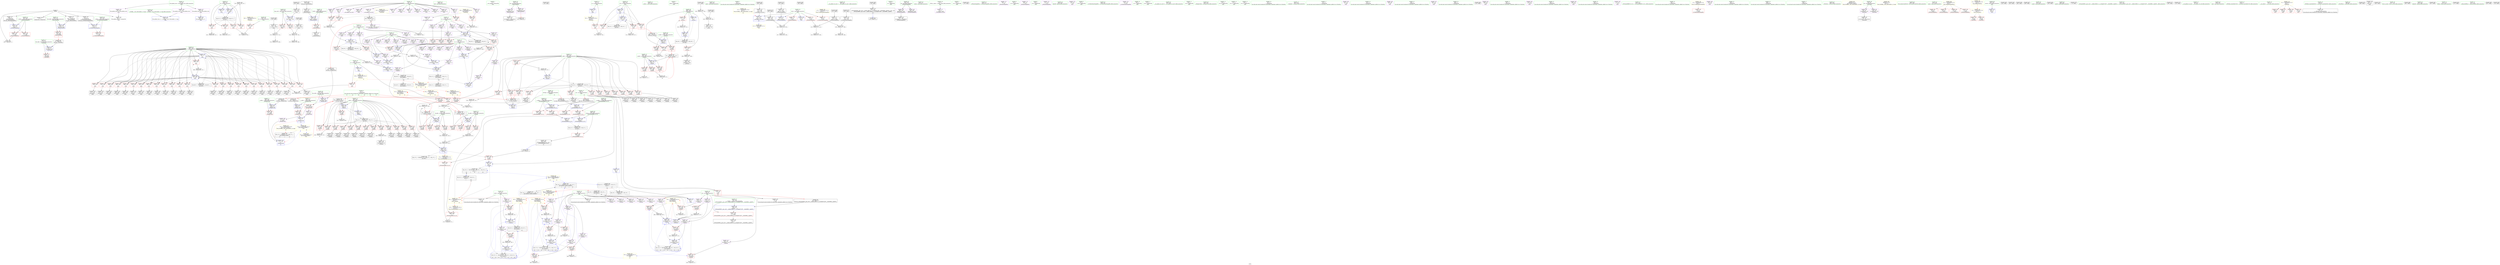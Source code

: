digraph "SVFG" {
	label="SVFG";

	Node0x556362cae880 [shape=record,color=grey,label="{NodeID: 0\nNullPtr}"];
	Node0x556362cae880 -> Node0x556362cce430[style=solid];
	Node0x556362cae880 -> Node0x556362cce530[style=solid];
	Node0x556362cae880 -> Node0x556362cce600[style=solid];
	Node0x556362cae880 -> Node0x556362cce6d0[style=solid];
	Node0x556362cae880 -> Node0x556362cd8dd0[style=solid];
	Node0x556362cae880 -> Node0x556362cf7520[style=solid];
	Node0x556362cf3920 [shape=record,color=grey,label="{NodeID: 609\n729 = Binary(728, 147, )\n}"];
	Node0x556362cf3920 -> Node0x556362cdb9e0[style=solid];
	Node0x556362cdac10 [shape=record,color=blue,label="{NodeID: 443\n532\<--544\ntmp_start\<--conv\nmain\n}"];
	Node0x556362cdac10 -> Node0x556362ce1c90[style=dashed];
	Node0x556362cdac10 -> Node0x556362ce1d60[style=dashed];
	Node0x556362cde070 [shape=record,color=red,label="{NodeID: 277\n104\<--93\n\<--fmt.addr\n_Z3errPKcz\n}"];
	Node0x556362ccee10 [shape=record,color=black,label="{NodeID: 111\n138\<--137\ntobool\<--\n_Z6AssertbPKcz\n}"];
	Node0x556362d4ac90 [shape=record,color=black,label="{NodeID: 886\n720 = PHI()\n}"];
	Node0x556362d4ac90 -> Node0x556362cd6680[style=solid];
	Node0x556362d1b2f0 [shape=record,color=yellow,style=double,label="{NodeID: 720\n33V_1 = ENCHI(MR_33V_0)\npts\{22 \}\nFun[main]|{|<s1>37}}"];
	Node0x556362d1b2f0 -> Node0x556362cdde00[style=dashed];
	Node0x556362d1b2f0:s1 -> Node0x556362d1ce80[style=dashed,color=red];
	Node0x556362cd7e10 [shape=record,color=red,label="{NodeID: 388\n597\<--596\n\<--y18\nmain\n}"];
	Node0x556362cd7e10 -> Node0x556362cf2ea0[style=solid];
	Node0x556362cd3370 [shape=record,color=purple,label="{NodeID: 222\n339\<--38\narrayidx\<--cnt\n_Z2goiiiii\n}"];
	Node0x556362cd3370 -> Node0x556362ce0770[style=solid];
	Node0x556362ccf790 [shape=record,color=green,label="{NodeID: 56\n148\<--149\nexit\<--exit_field_insensitive\n}"];
	Node0x556362d0ef10 [shape=record,color=black,label="{NodeID: 665\nMR_35V_2 = PHI(MR_35V_4, MR_35V_1, )\npts\{37 \}\n}"];
	Node0x556362d0ef10 -> Node0x556362cdb770[style=dashed];
	Node0x556362ce0df0 [shape=record,color=red,label="{NodeID: 333\n420\<--419\n\<--arrayidx45\n_Z2goiiiii\n}"];
	Node0x556362ce0df0 -> Node0x556362cf5120[style=solid];
	Node0x556362cd6680 [shape=record,color=black,label="{NodeID: 167\n721\<--720\nconv84\<--call83\nmain\n}"];
	Node0x556362cd6680 -> Node0x556362cf3c20[style=solid];
	Node0x556362cca300 [shape=record,color=green,label="{NodeID: 1\n7\<--1\n__dso_handle\<--dummyObj\nGlob }"];
	Node0x556362cf3aa0 [shape=record,color=grey,label="{NodeID: 610\n724 = Binary(723, 198, )\n}"];
	Node0x556362cdace0 [shape=record,color=blue,label="{NodeID: 444\n536\<--21\ntt\<--\nmain\n}"];
	Node0x556362cdace0 -> Node0x556362d0f410[style=dashed];
	Node0x556362cde140 [shape=record,color=red,label="{NodeID: 278\n137\<--128\n\<--f.addr\n_Z6AssertbPKcz\n}"];
	Node0x556362cde140 -> Node0x556362ccee10[style=solid];
	Node0x556362cceee0 [shape=record,color=black,label="{NodeID: 112\n141\<--140\narraydecay1\<--arraydecay\n_Z6AssertbPKcz\n}"];
	Node0x556362d4ad60 [shape=record,color=black,label="{NodeID: 887\n726 = PHI()\n}"];
	Node0x556362d1b3d0 [shape=record,color=yellow,style=double,label="{NodeID: 721\n78V_1 = ENCHI(MR_78V_0)\npts\{24 \}\nFun[main]}"];
	Node0x556362d1b3d0 -> Node0x556362cdded0[style=dashed];
	Node0x556362cd7ee0 [shape=record,color=red,label="{NodeID: 389\n607\<--606\n\<--y23\nmain\n}"];
	Node0x556362cd7ee0 -> Node0x556362cf6aa0[style=solid];
	Node0x556362cd3440 [shape=record,color=purple,label="{NodeID: 223\n353\<--38\narrayidx11\<--cnt\n_Z2goiiiii\n}"];
	Node0x556362cd3440 -> Node0x556362ce0840[style=solid];
	Node0x556362ccf890 [shape=record,color=green,label="{NodeID: 57\n154\<--155\n_Z1Rv\<--_Z1Rv_field_insensitive\n}"];
	Node0x556362d0f410 [shape=record,color=black,label="{NodeID: 666\nMR_87V_3 = PHI(MR_87V_4, MR_87V_2, )\npts\{537 \}\n}"];
	Node0x556362d0f410 -> Node0x556362ce1f00[style=dashed];
	Node0x556362d0f410 -> Node0x556362ce1fd0[style=dashed];
	Node0x556362d0f410 -> Node0x556362ce20a0[style=dashed];
	Node0x556362d0f410 -> Node0x556362ce2170[style=dashed];
	Node0x556362d0f410 -> Node0x556362cdb9e0[style=dashed];
	Node0x556362ce0ec0 [shape=record,color=red,label="{NodeID: 334\n427\<--426\n\<--arrayidx49\n_Z2goiiiii\n}"];
	Node0x556362ce0ec0 -> Node0x556362cf52a0[style=solid];
	Node0x556362cd6750 [shape=record,color=black,label="{NodeID: 168\n734\<--733\nconv91\<--call90\nmain\n}"];
	Node0x556362cd6750 -> Node0x556362cf31a0[style=solid];
	Node0x556362ccb250 [shape=record,color=green,label="{NodeID: 2\n8\<--1\nstderr\<--dummyObj\nGlob }"];
	Node0x556362cf3c20 [shape=record,color=grey,label="{NodeID: 611\n723 = Binary(721, 722, )\n}"];
	Node0x556362cf3c20 -> Node0x556362cf3aa0[style=solid];
	Node0x556362cdadb0 [shape=record,color=blue,label="{NodeID: 445\n538\<--21\ni\<--\nmain\n}"];
	Node0x556362cdadb0 -> Node0x556362ce2240[style=dashed];
	Node0x556362cdadb0 -> Node0x556362ce2310[style=dashed];
	Node0x556362cdadb0 -> Node0x556362ce23e0[style=dashed];
	Node0x556362cdadb0 -> Node0x556362ce24b0[style=dashed];
	Node0x556362cdadb0 -> Node0x556362ce2580[style=dashed];
	Node0x556362cdadb0 -> Node0x556362ce2650[style=dashed];
	Node0x556362cdadb0 -> Node0x556362ce2720[style=dashed];
	Node0x556362cdadb0 -> Node0x556362ce27f0[style=dashed];
	Node0x556362cdadb0 -> Node0x556362ce28c0[style=dashed];
	Node0x556362cdadb0 -> Node0x556362ce2990[style=dashed];
	Node0x556362cdadb0 -> Node0x556362ce2a60[style=dashed];
	Node0x556362cdadb0 -> Node0x556362ce2b30[style=dashed];
	Node0x556362cdadb0 -> Node0x556362ce2c00[style=dashed];
	Node0x556362cdadb0 -> Node0x556362ce2cd0[style=dashed];
	Node0x556362cdadb0 -> Node0x556362ce2da0[style=dashed];
	Node0x556362cdadb0 -> Node0x556362ce2e70[style=dashed];
	Node0x556362cdadb0 -> Node0x556362ce2f40[style=dashed];
	Node0x556362cdadb0 -> Node0x556362ce3010[style=dashed];
	Node0x556362cdadb0 -> Node0x556362ce30e0[style=dashed];
	Node0x556362cdadb0 -> Node0x556362ce31b0[style=dashed];
	Node0x556362cdadb0 -> Node0x556362ce3280[style=dashed];
	Node0x556362cdadb0 -> Node0x556362ce3350[style=dashed];
	Node0x556362cdadb0 -> Node0x556362ce3420[style=dashed];
	Node0x556362cdadb0 -> Node0x556362ce34f0[style=dashed];
	Node0x556362cdadb0 -> Node0x556362ce35c0[style=dashed];
	Node0x556362cdadb0 -> Node0x556362ce3690[style=dashed];
	Node0x556362cdadb0 -> Node0x556362cdb6a0[style=dashed];
	Node0x556362cdadb0 -> Node0x556362d0f910[style=dashed];
	Node0x556362cde210 [shape=record,color=red,label="{NodeID: 279\n143\<--130\n\<--fmt.addr\n_Z6AssertbPKcz\n|{<s0>7}}"];
	Node0x556362cde210:s0 -> Node0x556362d4b680[style=solid,color=red];
	Node0x556362ccefb0 [shape=record,color=black,label="{NodeID: 113\n156\<--163\n_Z1Rv_ret\<--add\n_Z1Rv\n}"];
	Node0x556362d4ae30 [shape=record,color=black,label="{NodeID: 888\n733 = PHI()\n}"];
	Node0x556362d4ae30 -> Node0x556362cd6750[style=solid];
	Node0x556362cd7fb0 [shape=record,color=red,label="{NodeID: 390\n612\<--611\n\<--x26\nmain\n}"];
	Node0x556362cd7fb0 -> Node0x556362cf6aa0[style=solid];
	Node0x556362cd3510 [shape=record,color=purple,label="{NodeID: 224\n384\<--38\narrayidx30\<--cnt\n_Z2goiiiii\n}"];
	Node0x556362cd3510 -> Node0x556362ce0b80[style=solid];
	Node0x556362cd3510 -> Node0x556362cda180[style=solid];
	Node0x556362ccf990 [shape=record,color=green,label="{NodeID: 58\n158\<--159\nrand\<--rand_field_insensitive\n}"];
	Node0x556362d0f910 [shape=record,color=black,label="{NodeID: 667\nMR_89V_2 = PHI(MR_89V_4, MR_89V_1, )\npts\{539 \}\n}"];
	Node0x556362d0f910 -> Node0x556362cdadb0[style=dashed];
	Node0x556362ce0f90 [shape=record,color=red,label="{NodeID: 335\n436\<--435\n\<--arrayidx54\n_Z2goiiiii\n}"];
	Node0x556362ce0f90 -> Node0x556362cf5d20[style=solid];
	Node0x556362cd6820 [shape=record,color=black,label="{NodeID: 169\n753\<--752\nconv\<--\n_ZSt4sqrtIiEN9__gnu_cxx11__enable_ifIXsr12__is_integerIT_EE7__valueEdE6__typeES2_\n}"];
	Node0x556362cbf220 [shape=record,color=green,label="{NodeID: 3\n10\<--1\n\<--dummyObj\nCan only get source location for instruction, argument, global var or function.}"];
	Node0x556362cf3da0 [shape=record,color=grey,label="{NodeID: 612\n197 = Binary(196, 198, )\n}"];
	Node0x556362cdae80 [shape=record,color=blue,label="{NodeID: 446\n601\<--598\narrayidx20\<--sub\nmain\n}"];
	Node0x556362cdae80 -> Node0x556362cd8080[style=dashed];
	Node0x556362cdae80 -> Node0x556362cd82f0[style=dashed];
	Node0x556362cdae80 -> Node0x556362cd83c0[style=dashed];
	Node0x556362cdae80 -> Node0x556362cd8630[style=dashed];
	Node0x556362cdae80 -> Node0x556362cdae80[style=dashed];
	Node0x556362cdae80 -> Node0x556362d10310[style=dashed];
	Node0x556362cde2e0 [shape=record,color=red,label="{NodeID: 280\n189\<--181\n\<--s.addr\n_Z9TimeStampPKcz\n}"];
	Node0x556362cde2e0 -> Node0x556362cf7520[style=solid];
	Node0x556362cd3b70 [shape=record,color=black,label="{NodeID: 114\n172\<--169\nconv\<--call\n__cxx_global_var_init.1\n}"];
	Node0x556362cd3b70 -> Node0x556362cd9140[style=solid];
	Node0x556362d4af30 [shape=record,color=black,label="{NodeID: 889\n739 = PHI()\n}"];
	Node0x556362cd8080 [shape=record,color=red,label="{NodeID: 391\n621\<--620\n\<--arrayidx31\nmain\n}"];
	Node0x556362cd8080 -> Node0x556362cdb020[style=solid];
	Node0x556362cd35e0 [shape=record,color=purple,label="{NodeID: 225\n426\<--38\narrayidx49\<--cnt\n_Z2goiiiii\n}"];
	Node0x556362cd35e0 -> Node0x556362ce0ec0[style=solid];
	Node0x556362cd35e0 -> Node0x556362cda250[style=solid];
	Node0x556362ccfa90 [shape=record,color=green,label="{NodeID: 59\n166\<--167\n__cxx_global_var_init.1\<--__cxx_global_var_init.1_field_insensitive\n}"];
	Node0x556362d0fe10 [shape=record,color=black,label="{NodeID: 668\nMR_91V_2 = PHI(MR_91V_4, MR_91V_1, )\npts\{541 \}\n}"];
	Node0x556362d0fe10 -> Node0x556362cdb840[style=dashed];
	Node0x556362ce1060 [shape=record,color=red,label="{NodeID: 336\n445\<--444\n\<--arrayidx59\n_Z2goiiiii\n}"];
	Node0x556362ce1060 -> Node0x556362cf7b20[style=solid];
	Node0x556362cd68f0 [shape=record,color=black,label="{NodeID: 170\n747\<--754\n_ZSt4sqrtIiEN9__gnu_cxx11__enable_ifIXsr12__is_integerIT_EE7__valueEdE6__typeES2__ret\<--call\n_ZSt4sqrtIiEN9__gnu_cxx11__enable_ifIXsr12__is_integerIT_EE7__valueEdE6__typeES2_\n|{<s0>38}}"];
	Node0x556362cd68f0:s0 -> Node0x556362d4a9d0[style=solid,color=blue];
	Node0x556362ccbb00 [shape=record,color=green,label="{NodeID: 4\n12\<--1\n.str\<--dummyObj\nGlob }"];
	Node0x556362cf3f20 [shape=record,color=grey,label="{NodeID: 613\n196 = Binary(194, 195, )\n}"];
	Node0x556362cf3f20 -> Node0x556362cf3da0[style=solid];
	Node0x556362cdaf50 [shape=record,color=blue,label="{NodeID: 447\n616\<--613\narrayidx29\<--add27\nmain\n}"];
	Node0x556362cdaf50 -> Node0x556362cd8150[style=dashed];
	Node0x556362cdaf50 -> Node0x556362cd8220[style=dashed];
	Node0x556362cdaf50 -> Node0x556362cd8490[style=dashed];
	Node0x556362cdaf50 -> Node0x556362cd8560[style=dashed];
	Node0x556362cdaf50 -> Node0x556362cdaf50[style=dashed];
	Node0x556362cdaf50 -> Node0x556362d10810[style=dashed];
	Node0x556362cde3b0 [shape=record,color=red,label="{NodeID: 281\n204\<--181\n\<--s.addr\n_Z9TimeStampPKcz\n}"];
	Node0x556362cd3c40 [shape=record,color=black,label="{NodeID: 115\n187\<--186\narraydecay1\<--arraydecay\n_Z9TimeStampPKcz\n}"];
	Node0x556362d4b000 [shape=record,color=black,label="{NodeID: 890\n754 = PHI()\n}"];
	Node0x556362d4b000 -> Node0x556362cd68f0[style=solid];
	Node0x556362cd8150 [shape=record,color=red,label="{NodeID: 392\n630\<--629\n\<--arrayidx36\nmain\n}"];
	Node0x556362cd8150 -> Node0x556362cdb0f0[style=solid];
	Node0x556362cd36b0 [shape=record,color=purple,label="{NodeID: 226\n510\<--38\narrayidx\<--cnt\n_Z5Solvei\n}"];
	Node0x556362cd36b0 -> Node0x556362ce1bc0[style=solid];
	Node0x556362cd36b0 -> Node0x556362cda9a0[style=solid];
	Node0x556362ccfb90 [shape=record,color=green,label="{NodeID: 60\n170\<--171\nclock\<--clock_field_insensitive\n}"];
	Node0x556362d10310 [shape=record,color=black,label="{NodeID: 669\nMR_93V_2 = PHI(MR_93V_3, MR_93V_1, )\npts\{260000 \}\n}"];
	Node0x556362d10310 -> Node0x556362cdae80[style=dashed];
	Node0x556362d10310 -> Node0x556362d10310[style=dashed];
	Node0x556362ce1130 [shape=record,color=red,label="{NodeID: 337\n451\<--450\n\<--arrayidx63\n_Z2goiiiii\n}"];
	Node0x556362ce1130 -> Node0x556362cf34a0[style=solid];
	Node0x556362cd69c0 [shape=record,color=purple,label="{NodeID: 171\n72\<--4\n\<--_ZStL8__ioinit\n__cxx_global_var_init\n}"];
	Node0x556362ccbb90 [shape=record,color=green,label="{NodeID: 5\n14\<--1\n.str.2\<--dummyObj\nGlob }"];
	Node0x556362cf40a0 [shape=record,color=grey,label="{NodeID: 614\n561 = Binary(560, 147, )\n}"];
	Node0x556362cdb020 [shape=record,color=blue,label="{NodeID: 448\n625\<--621\narrayidx34\<--\nmain\n}"];
	Node0x556362cdb020 -> Node0x556362cdb1c0[style=dashed];
	Node0x556362cde480 [shape=record,color=red,label="{NodeID: 282\n241\<--232\n\<--s.addr\n_Z13MiniTimeStampPKc\n}"];
	Node0x556362cd3d10 [shape=record,color=black,label="{NodeID: 116\n194\<--193\nconv\<--call\n_Z9TimeStampPKcz\n}"];
	Node0x556362cd3d10 -> Node0x556362cf3f20[style=solid];
	Node0x556362d4b130 [shape=record,color=black,label="{NodeID: 891\n179 = PHI()\n}"];
	Node0x556362d1b750 [shape=record,color=yellow,style=double,label="{NodeID: 725\n85V_1 = ENCHI(MR_85V_0)\npts\{535 \}\nFun[main]}"];
	Node0x556362d1b750 -> Node0x556362ce1e30[style=dashed];
	Node0x556362cd8220 [shape=record,color=red,label="{NodeID: 393\n639\<--638\n\<--arrayidx41\nmain\n}"];
	Node0x556362cd8220 -> Node0x556362cdb1c0[style=solid];
	Node0x556362cd3780 [shape=record,color=purple,label="{NodeID: 227\n368\<--41\narrayidx21\<--used\n_Z2goiiiii\n}"];
	Node0x556362cd3780 -> Node0x556362ce09e0[style=solid];
	Node0x556362cd3780 -> Node0x556362cd9fe0[style=solid];
	Node0x556362ccfc90 [shape=record,color=green,label="{NodeID: 61\n176\<--177\n_Z9TimeStampPKcz\<--_Z9TimeStampPKcz_field_insensitive\n}"];
	Node0x556362d10810 [shape=record,color=black,label="{NodeID: 670\nMR_95V_2 = PHI(MR_95V_3, MR_95V_1, )\npts\{280000 \}\n}"];
	Node0x556362d10810 -> Node0x556362cdaf50[style=dashed];
	Node0x556362d10810 -> Node0x556362d10810[style=dashed];
	Node0x556362ce1200 [shape=record,color=red,label="{NodeID: 338\n480\<--460\n\<--retval\n_ZSt3maxIiERKT_S2_S2_\n}"];
	Node0x556362ce1200 -> Node0x556362cd5090[style=solid];
	Node0x556362cd6a90 [shape=record,color=purple,label="{NodeID: 172\n199\<--12\n\<--.str\n_Z9TimeStampPKcz\n}"];
	Node0x556362ccbc20 [shape=record,color=green,label="{NodeID: 6\n16\<--1\n.str.3\<--dummyObj\nGlob }"];
	Node0x556362cf4220 [shape=record,color=grey,label="{NodeID: 615\n346 = Binary(345, 147, )\n|{<s0>24}}"];
	Node0x556362cf4220:s0 -> Node0x556362d4bda0[style=solid,color=red];
	Node0x556362cdb0f0 [shape=record,color=blue,label="{NodeID: 449\n634\<--630\narrayidx39\<--\nmain\n}"];
	Node0x556362cdb0f0 -> Node0x556362cdb290[style=dashed];
	Node0x556362cde550 [shape=record,color=red,label="{NodeID: 283\n273\<--264\nthis1\<--this.addr\n_ZN3pntC2Eii\n}"];
	Node0x556362cde550 -> Node0x556362cdd030[style=solid];
	Node0x556362cde550 -> Node0x556362cdd100[style=solid];
	Node0x556362cd3de0 [shape=record,color=black,label="{NodeID: 117\n213\<--212\nconv7\<--call6\n_Z9TimeStampPKcz\n}"];
	Node0x556362cd3de0 -> Node0x556362cf5420[style=solid];
	Node0x556362d4b200 [shape=record,color=black,label="{NodeID: 892\n261 = PHI(250, )\n0th arg _ZN3pntC2Eii }"];
	Node0x556362d4b200 -> Node0x556362cd9480[style=solid];
	Node0x556362cd82f0 [shape=record,color=red,label="{NodeID: 394\n648\<--647\n\<--arrayidx46\nmain\n}"];
	Node0x556362cd82f0 -> Node0x556362cf6320[style=solid];
	Node0x556362cd3850 [shape=record,color=purple,label="{NodeID: 228\n450\<--41\narrayidx63\<--used\n_Z2goiiiii\n}"];
	Node0x556362cd3850 -> Node0x556362ce1130[style=solid];
	Node0x556362cd3850 -> Node0x556362cda3f0[style=solid];
	Node0x556362ccfd90 [shape=record,color=green,label="{NodeID: 62\n181\<--182\ns.addr\<--s.addr_field_insensitive\n_Z9TimeStampPKcz\n}"];
	Node0x556362ccfd90 -> Node0x556362cde2e0[style=solid];
	Node0x556362ccfd90 -> Node0x556362cde3b0[style=solid];
	Node0x556362ccfd90 -> Node0x556362cd9210[style=solid];
	Node0x556362d10d10 [shape=record,color=black,label="{NodeID: 671\nMR_49V_2 = PHI(MR_49V_3, MR_49V_1, )\npts\{300000 \}\n}"];
	Node0x556362d10d10 -> Node0x556362d14470[style=dashed];
	Node0x556362ce12d0 [shape=record,color=red,label="{NodeID: 339\n468\<--462\n\<--__a.addr\n_ZSt3maxIiERKT_S2_S2_\n}"];
	Node0x556362ce12d0 -> Node0x556362ce1610[style=solid];
	Node0x556362cd6b60 [shape=record,color=purple,label="{NodeID: 173\n208\<--14\n\<--.str.2\n_Z9TimeStampPKcz\n}"];
	Node0x556362ccbcb0 [shape=record,color=green,label="{NodeID: 7\n18\<--1\n.str.4\<--dummyObj\nGlob }"];
	Node0x556362cf43a0 [shape=record,color=grey,label="{NodeID: 616\n710 = Binary(709, 147, )\n}"];
	Node0x556362cf43a0 -> Node0x556362cdb910[style=solid];
	Node0x556362cdb1c0 [shape=record,color=blue,label="{NodeID: 450\n643\<--639\narrayidx44\<--\nmain\n}"];
	Node0x556362cdb1c0 -> Node0x556362cdb360[style=dashed];
	Node0x556362cde620 [shape=record,color=red,label="{NodeID: 284\n275\<--266\n\<--_x.addr\n_ZN3pntC2Eii\n}"];
	Node0x556362cde620 -> Node0x556362cd96f0[style=solid];
	Node0x556362cd3eb0 [shape=record,color=black,label="{NodeID: 118\n221\<--220\nconv12\<--call11\n_Z9TimeStampPKcz\n}"];
	Node0x556362cd3eb0 -> Node0x556362cd92e0[style=solid];
	Node0x556362d4b400 [shape=record,color=black,label="{NodeID: 893\n262 = PHI(21, )\n1st arg _ZN3pntC2Eii }"];
	Node0x556362d4b400 -> Node0x556362cd9550[style=solid];
	Node0x556362cd83c0 [shape=record,color=red,label="{NodeID: 395\n658\<--657\n\<--arrayidx52\nmain\n}"];
	Node0x556362cd83c0 -> Node0x556362cf4b20[style=solid];
	Node0x556362cd3920 [shape=record,color=purple,label="{NodeID: 229\n359\<--44\narrayidx15\<--was\n_Z2goiiiii\n}"];
	Node0x556362ccfe60 [shape=record,color=green,label="{NodeID: 63\n183\<--184\nlist\<--list_field_insensitive\n_Z9TimeStampPKcz\n}"];
	Node0x556362ccfe60 -> Node0x556362cdcdc0[style=solid];
	Node0x556362ccfe60 -> Node0x556362cdce90[style=solid];
	Node0x556362d11210 [shape=record,color=black,label="{NodeID: 672\nMR_51V_2 = PHI(MR_51V_3, MR_51V_1, )\npts\{320000 \}\n}"];
	Node0x556362d11210 -> Node0x556362d14970[style=dashed];
	Node0x556362ce13a0 [shape=record,color=red,label="{NodeID: 340\n477\<--462\n\<--__a.addr\n_ZSt3maxIiERKT_S2_S2_\n}"];
	Node0x556362ce13a0 -> Node0x556362cda730[style=solid];
	Node0x556362cd6c30 [shape=record,color=purple,label="{NodeID: 174\n217\<--16\n\<--.str.3\n_Z9TimeStampPKcz\n}"];
	Node0x556362ccbd40 [shape=record,color=green,label="{NodeID: 8\n21\<--1\n\<--dummyObj\nCan only get source location for instruction, argument, global var or function.|{<s0>22|<s1>22|<s2>29|<s3>29|<s4>29|<s5>29}}"];
	Node0x556362ccbd40:s0 -> Node0x556362d4b400[style=solid,color=red];
	Node0x556362ccbd40:s1 -> Node0x556362d4b540[style=solid,color=red];
	Node0x556362ccbd40:s2 -> Node0x556362d4bbe0[style=solid,color=red];
	Node0x556362ccbd40:s3 -> Node0x556362d4bda0[style=solid,color=red];
	Node0x556362ccbd40:s4 -> Node0x556362d4bf60[style=solid,color=red];
	Node0x556362ccbd40:s5 -> Node0x556362d4c120[style=solid,color=red];
	Node0x556362cf4520 [shape=record,color=grey,label="{NodeID: 617\n565 = Binary(564, 147, )\n}"];
	Node0x556362cdb290 [shape=record,color=blue,label="{NodeID: 451\n653\<--649\narrayidx50\<--sub47\nmain\n}"];
	Node0x556362cdb290 -> Node0x556362cdb430[style=dashed];
	Node0x556362cde6f0 [shape=record,color=red,label="{NodeID: 285\n278\<--268\n\<--_y.addr\n_ZN3pntC2Eii\n}"];
	Node0x556362cde6f0 -> Node0x556362cd97c0[style=solid];
	Node0x556362cd3f80 [shape=record,color=black,label="{NodeID: 119\n237\<--236\nconv\<--call\n_Z13MiniTimeStampPKc\n}"];
	Node0x556362cd3f80 -> Node0x556362cf67a0[style=solid];
	Node0x556362d4b540 [shape=record,color=black,label="{NodeID: 894\n263 = PHI(21, )\n2nd arg _ZN3pntC2Eii }"];
	Node0x556362d4b540 -> Node0x556362cd9620[style=solid];
	Node0x556362cd8490 [shape=record,color=red,label="{NodeID: 396\n668\<--667\n\<--arrayidx58\nmain\n}"];
	Node0x556362cd8490 -> Node0x556362cf4820[style=solid];
	Node0x556362cd39f0 [shape=record,color=purple,label="{NodeID: 230\n362\<--44\narrayidx17\<--was\n_Z2goiiiii\n}"];
	Node0x556362cd39f0 -> Node0x556362ce0910[style=solid];
	Node0x556362ccff30 [shape=record,color=green,label="{NodeID: 64\n201\<--202\nfprintf\<--fprintf_field_insensitive\n}"];
	Node0x556362d11710 [shape=record,color=black,label="{NodeID: 673\nMR_101V_2 = PHI(MR_101V_3, MR_101V_1, )\npts\{400000 430000 460000 \}\n}"];
	Node0x556362d11710 -> Node0x556362d18070[style=dashed];
	Node0x556362ce1470 [shape=record,color=red,label="{NodeID: 341\n470\<--464\n\<--__b.addr\n_ZSt3maxIiERKT_S2_S2_\n}"];
	Node0x556362ce1470 -> Node0x556362ce16e0[style=solid];
	Node0x556362cd6d00 [shape=record,color=purple,label="{NodeID: 175\n725\<--16\n\<--.str.3\nmain\n}"];
	Node0x556362ccbdd0 [shape=record,color=green,label="{NodeID: 9\n47\<--1\n.str.6\<--dummyObj\nGlob }"];
	Node0x556362cf46a0 [shape=record,color=grey,label="{NodeID: 618\n412 = Binary(404, 411, )\n|{<s0>25}}"];
	Node0x556362cf46a0:s0 -> Node0x556362d4bf60[style=solid,color=red];
	Node0x556362cdb360 [shape=record,color=blue,label="{NodeID: 452\n663\<--659\narrayidx56\<--sub53\nmain\n}"];
	Node0x556362cdb360 -> Node0x556362cdb500[style=dashed];
	Node0x556362cde7c0 [shape=record,color=red,label="{NodeID: 286\n315\<--289\n\<--x.addr\n_Z2goiiiii\n}"];
	Node0x556362cde7c0 -> Node0x556362cf79a0[style=solid];
	Node0x556362cd4050 [shape=record,color=black,label="{NodeID: 120\n338\<--337\nidxprom\<--\n_Z2goiiiii\n}"];
	Node0x556362d4b680 [shape=record,color=black,label="{NodeID: 895\n92 = PHI(143, )\n0th arg _Z3errPKcz }"];
	Node0x556362d4b680 -> Node0x556362cd8ed0[style=solid];
	Node0x556362cd8560 [shape=record,color=red,label="{NodeID: 397\n678\<--677\n\<--arrayidx64\nmain\n}"];
	Node0x556362cd8560 -> Node0x556362cf5ba0[style=solid];
	Node0x556362cdbaf0 [shape=record,color=purple,label="{NodeID: 231\n375\<--44\narrayidx25\<--was\n_Z2goiiiii\n}"];
	Node0x556362cd0030 [shape=record,color=green,label="{NodeID: 65\n228\<--229\n_Z13MiniTimeStampPKc\<--_Z13MiniTimeStampPKc_field_insensitive\n}"];
	Node0x556362ce1540 [shape=record,color=red,label="{NodeID: 342\n474\<--464\n\<--__b.addr\n_ZSt3maxIiERKT_S2_S2_\n}"];
	Node0x556362ce1540 -> Node0x556362cda660[style=solid];
	Node0x556362cd6dd0 [shape=record,color=purple,label="{NodeID: 176\n242\<--18\n\<--.str.4\n_Z13MiniTimeStampPKc\n}"];
	Node0x556362ccbe60 [shape=record,color=green,label="{NodeID: 10\n49\<--1\n.str.7\<--dummyObj\nGlob }"];
	Node0x556362cf4820 [shape=record,color=grey,label="{NodeID: 619\n669 = Binary(21, 668, )\n}"];
	Node0x556362cf4820 -> Node0x556362cdb430[style=solid];
	Node0x556362cdb430 [shape=record,color=blue,label="{NodeID: 453\n673\<--669\narrayidx62\<--sub59\nmain\n}"];
	Node0x556362cdb430 -> Node0x556362cdb5d0[style=dashed];
	Node0x556362cde890 [shape=record,color=red,label="{NodeID: 287\n343\<--289\n\<--x.addr\n_Z2goiiiii\n|{<s0>24}}"];
	Node0x556362cde890:s0 -> Node0x556362d4b8d0[style=solid,color=red];
	Node0x556362cd4120 [shape=record,color=black,label="{NodeID: 121\n352\<--351\nidxprom10\<--\n_Z2goiiiii\n}"];
	Node0x556362d4b7c0 [shape=record,color=black,label="{NodeID: 896\n91 = PHI(144, )\n}"];
	Node0x556362cd8630 [shape=record,color=red,label="{NodeID: 398\n688\<--687\n\<--arrayidx70\nmain\n}"];
	Node0x556362cd8630 -> Node0x556362cdb5d0[style=solid];
	Node0x556362cdbb80 [shape=record,color=purple,label="{NodeID: 232\n378\<--44\narrayidx27\<--was\n_Z2goiiiii\n}"];
	Node0x556362cdbb80 -> Node0x556362ce0ab0[style=solid];
	Node0x556362cdbb80 -> Node0x556362cda0b0[style=solid];
	Node0x556362cd0130 [shape=record,color=green,label="{NodeID: 66\n232\<--233\ns.addr\<--s.addr_field_insensitive\n_Z13MiniTimeStampPKc\n}"];
	Node0x556362cd0130 -> Node0x556362cde480[style=solid];
	Node0x556362cd0130 -> Node0x556362cd93b0[style=solid];
	Node0x556362ce1610 [shape=record,color=red,label="{NodeID: 343\n469\<--468\n\<--\n_ZSt3maxIiERKT_S2_S2_\n}"];
	Node0x556362ce1610 -> Node0x556362cf8120[style=solid];
	Node0x556362cd6ea0 [shape=record,color=purple,label="{NodeID: 177\n601\<--25\narrayidx20\<--A\nmain\n}"];
	Node0x556362cd6ea0 -> Node0x556362cdae80[style=solid];
	Node0x556362ccbef0 [shape=record,color=green,label="{NodeID: 11\n51\<--1\n.str.8\<--dummyObj\nGlob }"];
	Node0x556362cf49a0 [shape=record,color=grey,label="{NodeID: 620\n380 = Binary(379, 147, )\n}"];
	Node0x556362cf49a0 -> Node0x556362cda0b0[style=solid];
	Node0x556362cdb500 [shape=record,color=blue,label="{NodeID: 454\n683\<--679\narrayidx68\<--sub65\nmain\n}"];
	Node0x556362cdb500 -> Node0x556362d14470[style=dashed];
	Node0x556362cde960 [shape=record,color=red,label="{NodeID: 288\n400\<--289\n\<--x.addr\n_Z2goiiiii\n}"];
	Node0x556362cde960 -> Node0x556362cf5720[style=solid];
	Node0x556362cd41f0 [shape=record,color=black,label="{NodeID: 122\n358\<--357\nidxprom14\<--\n_Z2goiiiii\n}"];
	Node0x556362d4b8d0 [shape=record,color=black,label="{NodeID: 897\n284 = PHI(343, 401, 519, )\n0th arg _Z2goiiiii }"];
	Node0x556362d4b8d0 -> Node0x556362cd9890[style=solid];
	Node0x556362cd8700 [shape=record,color=red,label="{NodeID: 399\n752\<--749\n\<--__x.addr\n_ZSt4sqrtIiEN9__gnu_cxx11__enable_ifIXsr12__is_integerIT_EE7__valueEdE6__typeES2_\n}"];
	Node0x556362cd8700 -> Node0x556362cd6820[style=solid];
	Node0x556362cdbc50 [shape=record,color=purple,label="{NodeID: 233\n391\<--44\narrayidx32\<--was\n_Z2goiiiii\n}"];
	Node0x556362cd0200 [shape=record,color=green,label="{NodeID: 67\n245\<--246\n__cxx_global_var_init.5\<--__cxx_global_var_init.5_field_insensitive\n}"];
	Node0x556362ce16e0 [shape=record,color=red,label="{NodeID: 344\n471\<--470\n\<--\n_ZSt3maxIiERKT_S2_S2_\n}"];
	Node0x556362ce16e0 -> Node0x556362cf8120[style=solid];
	Node0x556362cd6f70 [shape=record,color=purple,label="{NodeID: 178\n620\<--25\narrayidx31\<--A\nmain\n}"];
	Node0x556362cd6f70 -> Node0x556362cd8080[style=solid];
	Node0x556362ccbf80 [shape=record,color=green,label="{NodeID: 12\n53\<--1\n.str.9\<--dummyObj\nGlob }"];
	Node0x556362cf4b20 [shape=record,color=grey,label="{NodeID: 621\n659 = Binary(21, 658, )\n}"];
	Node0x556362cf4b20 -> Node0x556362cdb360[style=solid];
	Node0x556362cdb5d0 [shape=record,color=blue,label="{NodeID: 455\n692\<--688\narrayidx73\<--\nmain\n}"];
	Node0x556362cdb5d0 -> Node0x556362d14970[style=dashed];
	Node0x556362cdea30 [shape=record,color=red,label="{NodeID: 289\n310\<--291\n\<--i.addr\n_Z2goiiiii\n}"];
	Node0x556362cdea30 -> Node0x556362cf58a0[style=solid];
	Node0x556362cd42c0 [shape=record,color=black,label="{NodeID: 123\n361\<--360\nidxprom16\<--\n_Z2goiiiii\n}"];
	Node0x556362d4bbe0 [shape=record,color=black,label="{NodeID: 898\n285 = PHI(344, 402, 21, )\n1st arg _Z2goiiiii }"];
	Node0x556362d4bbe0 -> Node0x556362cd9960[style=solid];
	Node0x556362cd87d0 [shape=record,color=blue,label="{NodeID: 400\n9\<--10\nstart\<--\nGlob }"];
	Node0x556362cdbd20 [shape=record,color=purple,label="{NodeID: 234\n396\<--44\narrayidx34\<--was\n_Z2goiiiii\n}"];
	Node0x556362cdbd20 -> Node0x556362ce0c50[style=solid];
	Node0x556362cd0300 [shape=record,color=green,label="{NodeID: 68\n253\<--254\n_ZN3pntC2Eii\<--_ZN3pntC2Eii_field_insensitive\n}"];
	Node0x556362ce17b0 [shape=record,color=red,label="{NodeID: 345\n504\<--486\n\<--x.addr\n_Z5Solvei\n}"];
	Node0x556362ce17b0 -> Node0x556362cf7fa0[style=solid];
	Node0x556362cd7040 [shape=record,color=purple,label="{NodeID: 179\n647\<--25\narrayidx46\<--A\nmain\n}"];
	Node0x556362cd7040 -> Node0x556362cd82f0[style=solid];
	Node0x556362ccc010 [shape=record,color=green,label="{NodeID: 13\n55\<--1\n.str.10\<--dummyObj\nGlob }"];
	Node0x556362cf4ca0 [shape=record,color=grey,label="{NodeID: 622\n163 = Binary(160, 162, )\n}"];
	Node0x556362cf4ca0 -> Node0x556362ccefb0[style=solid];
	Node0x556362cdb6a0 [shape=record,color=blue,label="{NodeID: 456\n538\<--696\ni\<--inc\nmain\n}"];
	Node0x556362cdb6a0 -> Node0x556362ce2240[style=dashed];
	Node0x556362cdb6a0 -> Node0x556362ce2310[style=dashed];
	Node0x556362cdb6a0 -> Node0x556362ce23e0[style=dashed];
	Node0x556362cdb6a0 -> Node0x556362ce24b0[style=dashed];
	Node0x556362cdb6a0 -> Node0x556362ce2580[style=dashed];
	Node0x556362cdb6a0 -> Node0x556362ce2650[style=dashed];
	Node0x556362cdb6a0 -> Node0x556362ce2720[style=dashed];
	Node0x556362cdb6a0 -> Node0x556362ce27f0[style=dashed];
	Node0x556362cdb6a0 -> Node0x556362ce28c0[style=dashed];
	Node0x556362cdb6a0 -> Node0x556362ce2990[style=dashed];
	Node0x556362cdb6a0 -> Node0x556362ce2a60[style=dashed];
	Node0x556362cdb6a0 -> Node0x556362ce2b30[style=dashed];
	Node0x556362cdb6a0 -> Node0x556362ce2c00[style=dashed];
	Node0x556362cdb6a0 -> Node0x556362ce2cd0[style=dashed];
	Node0x556362cdb6a0 -> Node0x556362ce2da0[style=dashed];
	Node0x556362cdb6a0 -> Node0x556362ce2e70[style=dashed];
	Node0x556362cdb6a0 -> Node0x556362ce2f40[style=dashed];
	Node0x556362cdb6a0 -> Node0x556362ce3010[style=dashed];
	Node0x556362cdb6a0 -> Node0x556362ce30e0[style=dashed];
	Node0x556362cdb6a0 -> Node0x556362ce31b0[style=dashed];
	Node0x556362cdb6a0 -> Node0x556362ce3280[style=dashed];
	Node0x556362cdb6a0 -> Node0x556362ce3350[style=dashed];
	Node0x556362cdb6a0 -> Node0x556362ce3420[style=dashed];
	Node0x556362cdb6a0 -> Node0x556362ce34f0[style=dashed];
	Node0x556362cdb6a0 -> Node0x556362ce35c0[style=dashed];
	Node0x556362cdb6a0 -> Node0x556362ce3690[style=dashed];
	Node0x556362cdb6a0 -> Node0x556362cdb6a0[style=dashed];
	Node0x556362cdb6a0 -> Node0x556362d0f910[style=dashed];
	Node0x556362cdeb00 [shape=record,color=red,label="{NodeID: 290\n332\<--291\n\<--i.addr\n_Z2goiiiii\n}"];
	Node0x556362cdeb00 -> Node0x556362cf2d20[style=solid];
	Node0x556362cd4390 [shape=record,color=black,label="{NodeID: 124\n367\<--366\nidxprom20\<--\n_Z2goiiiii\n}"];
	Node0x556362d4bda0 [shape=record,color=black,label="{NodeID: 899\n286 = PHI(346, 403, 21, )\n2nd arg _Z2goiiiii }"];
	Node0x556362d4bda0 -> Node0x556362cd9a30[style=solid];
	Node0x556362d1be50 [shape=record,color=yellow,style=double,label="{NodeID: 733\n29V_1 = ENCHI(MR_29V_0)\npts\{350000 \}\nFun[main]}"];
	Node0x556362d1be50 -> Node0x556362cd7d40[style=dashed];
	Node0x556362d1be50 -> Node0x556362cd7fb0[style=dashed];
	Node0x556362cd88d0 [shape=record,color=blue,label="{NodeID: 401\n20\<--21\nn\<--\nGlob }"];
	Node0x556362cd88d0 -> Node0x556362d1b2f0[style=dashed];
	Node0x556362cdbdf0 [shape=record,color=purple,label="{NodeID: 235\n432\<--44\narrayidx52\<--was\n_Z2goiiiii\n}"];
	Node0x556362cd0400 [shape=record,color=green,label="{NodeID: 69\n264\<--265\nthis.addr\<--this.addr_field_insensitive\n_ZN3pntC2Eii\n}"];
	Node0x556362cd0400 -> Node0x556362cde550[style=solid];
	Node0x556362cd0400 -> Node0x556362cd9480[style=solid];
	Node0x556362ce1880 [shape=record,color=red,label="{NodeID: 346\n519\<--486\n\<--x.addr\n_Z5Solvei\n|{<s0>29}}"];
	Node0x556362ce1880:s0 -> Node0x556362d4b8d0[style=solid,color=red];
	Node0x556362cd7110 [shape=record,color=purple,label="{NodeID: 180\n657\<--25\narrayidx52\<--A\nmain\n}"];
	Node0x556362cd7110 -> Node0x556362cd83c0[style=solid];
	Node0x556362ccc0a0 [shape=record,color=green,label="{NodeID: 14\n57\<--1\n.str.11\<--dummyObj\nGlob }"];
	Node0x556362cf4e20 [shape=record,color=grey,label="{NodeID: 623\n386 = Binary(385, 387, )\n}"];
	Node0x556362cf4e20 -> Node0x556362cda180[style=solid];
	Node0x556362cdb770 [shape=record,color=blue,label="{NodeID: 457\n36\<--21\nres\<--\nmain\n}"];
	Node0x556362cdb770 -> Node0x556362d17670[style=dashed];
	Node0x556362cdebd0 [shape=record,color=red,label="{NodeID: 291\n344\<--291\n\<--i.addr\n_Z2goiiiii\n|{<s0>24}}"];
	Node0x556362cdebd0:s0 -> Node0x556362d4bbe0[style=solid,color=red];
	Node0x556362cd4460 [shape=record,color=black,label="{NodeID: 125\n374\<--373\nidxprom24\<--\n_Z2goiiiii\n}"];
	Node0x556362d4bf60 [shape=record,color=black,label="{NodeID: 900\n287 = PHI(347, 412, 21, )\n3rd arg _Z2goiiiii }"];
	Node0x556362d4bf60 -> Node0x556362cd9b00[style=solid];
	Node0x556362d1bf30 [shape=record,color=yellow,style=double,label="{NodeID: 734\n31V_1 = ENCHI(MR_31V_0)\npts\{350001 \}\nFun[main]}"];
	Node0x556362d1bf30 -> Node0x556362cd7e10[style=dashed];
	Node0x556362d1bf30 -> Node0x556362cd7ee0[style=dashed];
	Node0x556362cd89d0 [shape=record,color=blue,label="{NodeID: 402\n23\<--21\nm\<--\nGlob }"];
	Node0x556362cd89d0 -> Node0x556362d1b3d0[style=dashed];
	Node0x556362cdbec0 [shape=record,color=purple,label="{NodeID: 236\n435\<--44\narrayidx54\<--was\n_Z2goiiiii\n}"];
	Node0x556362cdbec0 -> Node0x556362ce0f90[style=solid];
	Node0x556362cdbec0 -> Node0x556362cda320[style=solid];
	Node0x556362cd04d0 [shape=record,color=green,label="{NodeID: 70\n266\<--267\n_x.addr\<--_x.addr_field_insensitive\n_ZN3pntC2Eii\n}"];
	Node0x556362cd04d0 -> Node0x556362cde620[style=solid];
	Node0x556362cd04d0 -> Node0x556362cd9550[style=solid];
	Node0x556362ce1950 [shape=record,color=red,label="{NodeID: 347\n503\<--488\n\<--i\n_Z5Solvei\n}"];
	Node0x556362ce1950 -> Node0x556362cf7fa0[style=solid];
	Node0x556362cd71e0 [shape=record,color=purple,label="{NodeID: 181\n687\<--25\narrayidx70\<--A\nmain\n}"];
	Node0x556362cd71e0 -> Node0x556362cd8630[style=solid];
	Node0x556362ccc130 [shape=record,color=green,label="{NodeID: 15\n59\<--1\n.str.12\<--dummyObj\nGlob }"];
	Node0x556362cf4fa0 [shape=record,color=grey,label="{NodeID: 624\n696 = Binary(695, 147, )\n}"];
	Node0x556362cf4fa0 -> Node0x556362cdb6a0[style=solid];
	Node0x556362cdb840 [shape=record,color=blue,label="{NodeID: 458\n540\<--147\ni74\<--\nmain\n}"];
	Node0x556362cdb840 -> Node0x556362cd7ad0[style=dashed];
	Node0x556362cdb840 -> Node0x556362cd7ba0[style=dashed];
	Node0x556362cdb840 -> Node0x556362cd7c70[style=dashed];
	Node0x556362cdb840 -> Node0x556362cdb910[style=dashed];
	Node0x556362cdb840 -> Node0x556362d0fe10[style=dashed];
	Node0x556362cdeca0 [shape=record,color=red,label="{NodeID: 292\n357\<--291\n\<--i.addr\n_Z2goiiiii\n}"];
	Node0x556362cdeca0 -> Node0x556362cd41f0[style=solid];
	Node0x556362cd4530 [shape=record,color=black,label="{NodeID: 126\n377\<--376\nidxprom26\<--\n_Z2goiiiii\n}"];
	Node0x556362d4c120 [shape=record,color=black,label="{NodeID: 901\n288 = PHI(348, 421, 21, )\n4th arg _Z2goiiiii }"];
	Node0x556362d4c120 -> Node0x556362cd9bd0[style=solid];
	Node0x556362cd8ad0 [shape=record,color=blue,label="{NodeID: 403\n36\<--21\nres\<--\nGlob }"];
	Node0x556362cd8ad0 -> Node0x556362d0ef10[style=dashed];
	Node0x556362cdbf90 [shape=record,color=purple,label="{NodeID: 237\n441\<--44\narrayidx57\<--was\n_Z2goiiiii\n}"];
	Node0x556362cd05a0 [shape=record,color=green,label="{NodeID: 71\n268\<--269\n_y.addr\<--_y.addr_field_insensitive\n_ZN3pntC2Eii\n}"];
	Node0x556362cd05a0 -> Node0x556362cde6f0[style=solid];
	Node0x556362cd05a0 -> Node0x556362cd9620[style=solid];
	Node0x556362ce1a20 [shape=record,color=red,label="{NodeID: 348\n507\<--488\n\<--i\n_Z5Solvei\n}"];
	Node0x556362ce1a20 -> Node0x556362cf6620[style=solid];
	Node0x556362cd72b0 [shape=record,color=purple,label="{NodeID: 182\n616\<--27\narrayidx29\<--B\nmain\n}"];
	Node0x556362cd72b0 -> Node0x556362cdaf50[style=solid];
	Node0x556362ccc1c0 [shape=record,color=green,label="{NodeID: 16\n62\<--1\n\<--dummyObj\nCan only get source location for instruction, argument, global var or function.}"];
	Node0x556362cf5120 [shape=record,color=grey,label="{NodeID: 625\n421 = Binary(413, 420, )\n|{<s0>25}}"];
	Node0x556362cf5120:s0 -> Node0x556362d4c120[style=solid,color=red];
	Node0x556362cdb910 [shape=record,color=blue,label="{NodeID: 459\n540\<--710\ni74\<--inc79\nmain\n}"];
	Node0x556362cdb910 -> Node0x556362cd7ad0[style=dashed];
	Node0x556362cdb910 -> Node0x556362cd7ba0[style=dashed];
	Node0x556362cdb910 -> Node0x556362cd7c70[style=dashed];
	Node0x556362cdb910 -> Node0x556362cdb910[style=dashed];
	Node0x556362cdb910 -> Node0x556362d0fe10[style=dashed];
	Node0x556362cded70 [shape=record,color=red,label="{NodeID: 293\n366\<--291\n\<--i.addr\n_Z2goiiiii\n}"];
	Node0x556362cded70 -> Node0x556362cd4390[style=solid];
	Node0x556362cd4600 [shape=record,color=black,label="{NodeID: 127\n383\<--382\nidxprom29\<--\n_Z2goiiiii\n}"];
	Node0x556362d4c2e0 [shape=record,color=black,label="{NodeID: 902\n458 = PHI(36, )\n0th arg _ZSt3maxIiERKT_S2_S2_ }"];
	Node0x556362d4c2e0 -> Node0x556362cda4c0[style=solid];
	Node0x556362cd8bd0 [shape=record,color=blue,label="{NodeID: 404\n766\<--62\nllvm.global_ctors_0\<--\nGlob }"];
	Node0x556362cdc060 [shape=record,color=purple,label="{NodeID: 238\n444\<--44\narrayidx59\<--was\n_Z2goiiiii\n}"];
	Node0x556362cdc060 -> Node0x556362ce1060[style=solid];
	Node0x556362cd0670 [shape=record,color=green,label="{NodeID: 72\n281\<--282\n_Z2goiiiii\<--_Z2goiiiii_field_insensitive\n}"];
	Node0x556362ce1af0 [shape=record,color=red,label="{NodeID: 349\n515\<--488\n\<--i\n_Z5Solvei\n}"];
	Node0x556362ce1af0 -> Node0x556362cf64a0[style=solid];
	Node0x556362cd7380 [shape=record,color=purple,label="{NodeID: 183\n629\<--27\narrayidx36\<--B\nmain\n}"];
	Node0x556362cd7380 -> Node0x556362cd8150[style=solid];
	Node0x556362ccc250 [shape=record,color=green,label="{NodeID: 17\n147\<--1\n\<--dummyObj\nCan only get source location for instruction, argument, global var or function.}"];
	Node0x556362cf52a0 [shape=record,color=grey,label="{NodeID: 626\n428 = Binary(427, 147, )\n}"];
	Node0x556362cf52a0 -> Node0x556362cda250[style=solid];
	Node0x556362cdb9e0 [shape=record,color=blue,label="{NodeID: 460\n536\<--729\ntt\<--inc88\nmain\n}"];
	Node0x556362cdb9e0 -> Node0x556362d0f410[style=dashed];
	Node0x556362cdee40 [shape=record,color=red,label="{NodeID: 294\n373\<--291\n\<--i.addr\n_Z2goiiiii\n}"];
	Node0x556362cdee40 -> Node0x556362cd4460[style=solid];
	Node0x556362cd46d0 [shape=record,color=black,label="{NodeID: 128\n390\<--389\nidxprom31\<--\n_Z2goiiiii\n}"];
	Node0x556362d4c3f0 [shape=record,color=black,label="{NodeID: 903\n459 = PHI(299, )\n1st arg _ZSt3maxIiERKT_S2_S2_ }"];
	Node0x556362d4c3f0 -> Node0x556362cda590[style=solid];
	Node0x556362d1c260 [shape=record,color=yellow,style=double,label="{NodeID: 737\n35V_1 = ENCHI(MR_35V_0)\npts\{37 \}\nFun[_ZSt3maxIiERKT_S2_S2_]}"];
	Node0x556362d1c260 -> Node0x556362ce1610[style=dashed];
	Node0x556362cd8cd0 [shape=record,color=blue,label="{NodeID: 405\n767\<--63\nllvm.global_ctors_1\<--_GLOBAL__sub_I_Burunduk1_3_0.cpp\nGlob }"];
	Node0x556362cdc130 [shape=record,color=purple,label="{NodeID: 239\n547\<--47\n\<--.str.6\nmain\n}"];
	Node0x556362cd0770 [shape=record,color=green,label="{NodeID: 73\n289\<--290\nx.addr\<--x.addr_field_insensitive\n_Z2goiiiii\n}"];
	Node0x556362cd0770 -> Node0x556362cde7c0[style=solid];
	Node0x556362cd0770 -> Node0x556362cde890[style=solid];
	Node0x556362cd0770 -> Node0x556362cde960[style=solid];
	Node0x556362cd0770 -> Node0x556362cd9890[style=solid];
	Node0x556362d14470 [shape=record,color=black,label="{NodeID: 682\nMR_49V_3 = PHI(MR_49V_7, MR_49V_2, )\npts\{300000 \}\n|{|<s2>37}}"];
	Node0x556362d14470 -> Node0x556362cdb020[style=dashed];
	Node0x556362d14470 -> Node0x556362d10d10[style=dashed];
	Node0x556362d14470:s2 -> Node0x556362d1ce80[style=dashed,color=red];
	Node0x556362ce1bc0 [shape=record,color=red,label="{NodeID: 350\n511\<--510\n\<--arrayidx\n_Z5Solvei\n}"];
	Node0x556362ce1bc0 -> Node0x556362cf61a0[style=solid];
	Node0x556362cd7450 [shape=record,color=purple,label="{NodeID: 184\n638\<--27\narrayidx41\<--B\nmain\n}"];
	Node0x556362cd7450 -> Node0x556362cd8220[style=solid];
	Node0x556362ccc320 [shape=record,color=green,label="{NodeID: 18\n161\<--1\n\<--dummyObj\nCan only get source location for instruction, argument, global var or function.}"];
	Node0x556362cf5420 [shape=record,color=grey,label="{NodeID: 627\n215 = Binary(213, 214, )\n}"];
	Node0x556362cf5420 -> Node0x556362cf5a20[style=solid];
	Node0x556362ceb780 [shape=record,color=blue,label="{NodeID: 461\n749\<--748\n__x.addr\<--__x\n_ZSt4sqrtIiEN9__gnu_cxx11__enable_ifIXsr12__is_integerIT_EE7__valueEdE6__typeES2_\n}"];
	Node0x556362ceb780 -> Node0x556362cd8700[style=dashed];
	Node0x556362cdef10 [shape=record,color=red,label="{NodeID: 295\n389\<--291\n\<--i.addr\n_Z2goiiiii\n}"];
	Node0x556362cdef10 -> Node0x556362cd46d0[style=solid];
	Node0x556362cd47a0 [shape=record,color=black,label="{NodeID: 129\n395\<--393\nidxprom33\<--xor\n_Z2goiiiii\n}"];
	Node0x556362d4c500 [shape=record,color=black,label="{NodeID: 904\n485 = PHI(706, )\n0th arg _Z5Solvei }"];
	Node0x556362d4c500 -> Node0x556362cda800[style=solid];
	Node0x556362d1c370 [shape=record,color=yellow,style=double,label="{NodeID: 738\n47V_1 = ENCHI(MR_47V_0)\npts\{300 \}\nFun[_ZSt3maxIiERKT_S2_S2_]}"];
	Node0x556362d1c370 -> Node0x556362ce16e0[style=dashed];
	Node0x556362cd8dd0 [shape=record,color=blue, style = dotted,label="{NodeID: 406\n768\<--3\nllvm.global_ctors_2\<--dummyVal\nGlob }"];
	Node0x556362cdc200 [shape=record,color=purple,label="{NodeID: 240\n549\<--49\n\<--.str.7\nmain\n}"];
	Node0x556362cd0840 [shape=record,color=green,label="{NodeID: 74\n291\<--292\ni.addr\<--i.addr_field_insensitive\n_Z2goiiiii\n}"];
	Node0x556362cd0840 -> Node0x556362cdea30[style=solid];
	Node0x556362cd0840 -> Node0x556362cdeb00[style=solid];
	Node0x556362cd0840 -> Node0x556362cdebd0[style=solid];
	Node0x556362cd0840 -> Node0x556362cdeca0[style=solid];
	Node0x556362cd0840 -> Node0x556362cded70[style=solid];
	Node0x556362cd0840 -> Node0x556362cdee40[style=solid];
	Node0x556362cd0840 -> Node0x556362cdef10[style=solid];
	Node0x556362cd0840 -> Node0x556362cdefe0[style=solid];
	Node0x556362cd0840 -> Node0x556362cdf0b0[style=solid];
	Node0x556362cd0840 -> Node0x556362cdf180[style=solid];
	Node0x556362cd0840 -> Node0x556362cdf250[style=solid];
	Node0x556362cd0840 -> Node0x556362cdf320[style=solid];
	Node0x556362cd0840 -> Node0x556362cdf3f0[style=solid];
	Node0x556362cd0840 -> Node0x556362cd9960[style=solid];
	Node0x556362cd0840 -> Node0x556362cd9ca0[style=solid];
	Node0x556362d14970 [shape=record,color=black,label="{NodeID: 683\nMR_51V_3 = PHI(MR_51V_7, MR_51V_2, )\npts\{320000 \}\n|{|<s2>37}}"];
	Node0x556362d14970 -> Node0x556362cdb0f0[style=dashed];
	Node0x556362d14970 -> Node0x556362d11210[style=dashed];
	Node0x556362d14970:s2 -> Node0x556362d1ce80[style=dashed,color=red];
	Node0x556362ce1c90 [shape=record,color=red,label="{NodeID: 351\n722\<--532\n\<--tmp_start\nmain\n}"];
	Node0x556362ce1c90 -> Node0x556362cf3c20[style=solid];
	Node0x556362cd7520 [shape=record,color=purple,label="{NodeID: 185\n667\<--27\narrayidx58\<--B\nmain\n}"];
	Node0x556362cd7520 -> Node0x556362cd8490[style=solid];
	Node0x556362ccc3f0 [shape=record,color=green,label="{NodeID: 19\n198\<--1\n\<--dummyObj\nCan only get source location for instruction, argument, global var or function.}"];
	Node0x556362cf55a0 [shape=record,color=grey,label="{NodeID: 628\n393 = Binary(392, 394, )\n}"];
	Node0x556362cf55a0 -> Node0x556362cd47a0[style=solid];
	Node0x556362cdefe0 [shape=record,color=red,label="{NodeID: 296\n402\<--291\n\<--i.addr\n_Z2goiiiii\n|{<s0>25}}"];
	Node0x556362cdefe0:s0 -> Node0x556362d4bbe0[style=solid,color=red];
	Node0x556362cd4870 [shape=record,color=black,label="{NodeID: 130\n406\<--405\nidxprom37\<--\n_Z2goiiiii\n}"];
	Node0x556362d4c610 [shape=record,color=black,label="{NodeID: 905\n126 = PHI()\n0th arg _Z6AssertbPKcz }"];
	Node0x556362d4c610 -> Node0x556362cced40[style=solid];
	Node0x556362cd8ed0 [shape=record,color=blue,label="{NodeID: 407\n93\<--92\nfmt.addr\<--fmt\n_Z3errPKcz\n}"];
	Node0x556362cd8ed0 -> Node0x556362cde070[style=dashed];
	Node0x556362cdc2d0 [shape=record,color=purple,label="{NodeID: 241\n562\<--51\n\<--.str.8\nmain\n}"];
	Node0x556362cd0910 [shape=record,color=green,label="{NodeID: 75\n293\<--294\nj.addr\<--j.addr_field_insensitive\n_Z2goiiiii\n}"];
	Node0x556362cd0910 -> Node0x556362cdf4c0[style=solid];
	Node0x556362cd0910 -> Node0x556362cdf590[style=solid];
	Node0x556362cd0910 -> Node0x556362cdf660[style=solid];
	Node0x556362cd0910 -> Node0x556362cdf730[style=solid];
	Node0x556362cd0910 -> Node0x556362cdf800[style=solid];
	Node0x556362cd0910 -> Node0x556362cdf8d0[style=solid];
	Node0x556362cd0910 -> Node0x556362cdf9a0[style=solid];
	Node0x556362cd0910 -> Node0x556362cdfa70[style=solid];
	Node0x556362cd0910 -> Node0x556362cdfb40[style=solid];
	Node0x556362cd0910 -> Node0x556362cdfc10[style=solid];
	Node0x556362cd0910 -> Node0x556362cdfce0[style=solid];
	Node0x556362cd0910 -> Node0x556362cdfdb0[style=solid];
	Node0x556362cd0910 -> Node0x556362cdfe80[style=solid];
	Node0x556362cd0910 -> Node0x556362cdff50[style=solid];
	Node0x556362cd0910 -> Node0x556362cd9a30[style=solid];
	Node0x556362cd0910 -> Node0x556362cd9d70[style=solid];
	Node0x556362d14e70 [shape=record,color=black,label="{NodeID: 684\nMR_35V_6 = PHI(MR_35V_7, MR_35V_3, MR_35V_4, )\npts\{37 \}\n|{<s0>24|<s1>25|<s2>29}}"];
	Node0x556362d14e70:s0 -> Node0x556362d0d020[style=dashed,color=blue];
	Node0x556362d14e70:s1 -> Node0x556362d14e70[style=dashed,color=blue];
	Node0x556362d14e70:s2 -> Node0x556362d280b0[style=dashed,color=blue];
	Node0x556362ce1d60 [shape=record,color=red,label="{NodeID: 352\n735\<--532\n\<--tmp_start\nmain\n}"];
	Node0x556362ce1d60 -> Node0x556362cf31a0[style=solid];
	Node0x556362cd75f0 [shape=record,color=purple,label="{NodeID: 186\n677\<--27\narrayidx64\<--B\nmain\n}"];
	Node0x556362cd75f0 -> Node0x556362cd8560[style=solid];
	Node0x556362ccc4c0 [shape=record,color=green,label="{NodeID: 20\n308\<--1\n\<--dummyObj\nCan only get source location for instruction, argument, global var or function.}"];
	Node0x556362cf5720 [shape=record,color=grey,label="{NodeID: 629\n401 = Binary(400, 147, )\n|{<s0>25}}"];
	Node0x556362cf5720:s0 -> Node0x556362d4b8d0[style=solid,color=red];
	Node0x556362cdf0b0 [shape=record,color=red,label="{NodeID: 297\n405\<--291\n\<--i.addr\n_Z2goiiiii\n}"];
	Node0x556362cdf0b0 -> Node0x556362cd4870[style=solid];
	Node0x556362cd4940 [shape=record,color=black,label="{NodeID: 131\n409\<--408\nidxprom39\<--\n_Z2goiiiii\n}"];
	Node0x556362d4c6e0 [shape=record,color=black,label="{NodeID: 906\n125 = PHI()\n}"];
	Node0x556362cd8fa0 [shape=record,color=blue,label="{NodeID: 408\n128\<--134\nf.addr\<--frombool\n_Z6AssertbPKcz\n}"];
	Node0x556362cd8fa0 -> Node0x556362cde140[style=dashed];
	Node0x556362cdc3a0 [shape=record,color=purple,label="{NodeID: 242\n566\<--53\n\<--.str.9\nmain\n}"];
	Node0x556362cd09e0 [shape=record,color=green,label="{NodeID: 76\n295\<--296\ndx.addr\<--dx.addr_field_insensitive\n_Z2goiiiii\n}"];
	Node0x556362cd09e0 -> Node0x556362ce0020[style=solid];
	Node0x556362cd09e0 -> Node0x556362ce00f0[style=solid];
	Node0x556362cd09e0 -> Node0x556362ce01c0[style=solid];
	Node0x556362cd09e0 -> Node0x556362ce0290[style=solid];
	Node0x556362cd09e0 -> Node0x556362cd9b00[style=solid];
	Node0x556362d15370 [shape=record,color=black,label="{NodeID: 685\nMR_47V_2 = PHI(MR_47V_3, MR_47V_1, MR_47V_1, )\npts\{300 \}\n}"];
	Node0x556362ce1e30 [shape=record,color=red,label="{NodeID: 353\n556\<--534\n\<--tn\nmain\n}"];
	Node0x556362ce1e30 -> Node0x556362cf73a0[style=solid];
	Node0x556362cd76c0 [shape=record,color=purple,label="{NodeID: 187\n407\<--29\narrayidx38\<--a\n_Z2goiiiii\n}"];
	Node0x556362ccc590 [shape=record,color=green,label="{NodeID: 21\n387\<--1\n\<--dummyObj\nCan only get source location for instruction, argument, global var or function.}"];
	Node0x556362cf58a0 [shape=record,color=grey,label="{NodeID: 630\n311 = Binary(310, 147, )\n}"];
	Node0x556362cf58a0 -> Node0x556362cd9ca0[style=solid];
	Node0x556362cdf180 [shape=record,color=red,label="{NodeID: 298\n414\<--291\n\<--i.addr\n_Z2goiiiii\n}"];
	Node0x556362cdf180 -> Node0x556362cd4a10[style=solid];
	Node0x556362cd4a10 [shape=record,color=black,label="{NodeID: 132\n415\<--414\nidxprom42\<--\n_Z2goiiiii\n}"];
	Node0x556362d4c7b0 [shape=record,color=black,label="{NodeID: 907\n748 = PHI(713, )\n0th arg _ZSt4sqrtIiEN9__gnu_cxx11__enable_ifIXsr12__is_integerIT_EE7__valueEdE6__typeES2_ }"];
	Node0x556362d4c7b0 -> Node0x556362ceb780[style=solid];
	Node0x556362cd9070 [shape=record,color=blue,label="{NodeID: 409\n130\<--127\nfmt.addr\<--fmt\n_Z6AssertbPKcz\n}"];
	Node0x556362cd9070 -> Node0x556362cde210[style=dashed];
	Node0x556362cdc470 [shape=record,color=purple,label="{NodeID: 243\n570\<--55\n\<--.str.10\nmain\n}"];
	Node0x556362cd0ab0 [shape=record,color=green,label="{NodeID: 77\n297\<--298\ndy.addr\<--dy.addr_field_insensitive\n_Z2goiiiii\n}"];
	Node0x556362cd0ab0 -> Node0x556362ce0360[style=solid];
	Node0x556362cd0ab0 -> Node0x556362ce0430[style=solid];
	Node0x556362cd0ab0 -> Node0x556362ce0500[style=solid];
	Node0x556362cd0ab0 -> Node0x556362ce05d0[style=solid];
	Node0x556362cd0ab0 -> Node0x556362cd9bd0[style=solid];
	Node0x556362d15870 [shape=record,color=black,label="{NodeID: 686\nMR_53V_8 = PHI(MR_53V_1, MR_53V_3, MR_53V_6, )\npts\{400000 \}\n|{<s0>24|<s1>24|<s2>24|<s3>24|<s4>25|<s5>25|<s6>29}}"];
	Node0x556362d15870:s0 -> Node0x556362ce0840[style=dashed,color=blue];
	Node0x556362d15870:s1 -> Node0x556362ce0b80[style=dashed,color=blue];
	Node0x556362d15870:s2 -> Node0x556362cda180[style=dashed,color=blue];
	Node0x556362d15870:s3 -> Node0x556362d15870[style=dashed,color=blue];
	Node0x556362d15870:s4 -> Node0x556362ce0ec0[style=dashed,color=blue];
	Node0x556362d15870:s5 -> Node0x556362cda250[style=dashed,color=blue];
	Node0x556362d15870:s6 -> Node0x556362d27f50[style=dashed,color=blue];
	Node0x556362ce1f00 [shape=record,color=red,label="{NodeID: 354\n555\<--536\n\<--tt\nmain\n}"];
	Node0x556362ce1f00 -> Node0x556362cf73a0[style=solid];
	Node0x556362cd7790 [shape=record,color=purple,label="{NodeID: 188\n410\<--29\narrayidx40\<--a\n_Z2goiiiii\n}"];
	Node0x556362cd7790 -> Node0x556362ce0d20[style=solid];
	Node0x556362ccc660 [shape=record,color=green,label="{NodeID: 22\n394\<--1\n\<--dummyObj\nCan only get source location for instruction, argument, global var or function.}"];
	Node0x556362cf5a20 [shape=record,color=grey,label="{NodeID: 631\n216 = Binary(215, 198, )\n}"];
	Node0x556362cdf250 [shape=record,color=red,label="{NodeID: 299\n430\<--291\n\<--i.addr\n_Z2goiiiii\n}"];
	Node0x556362cdf250 -> Node0x556362cd4c80[style=solid];
	Node0x556362cd4ae0 [shape=record,color=black,label="{NodeID: 133\n418\<--417\nidxprom44\<--\n_Z2goiiiii\n}"];
	Node0x556362d1c6f0 [shape=record,color=yellow,style=double,label="{NodeID: 742\n21V_1 = ENCHI(MR_21V_0)\npts\{350000 350001 \}\nFun[_GLOBAL__sub_I_Burunduk1_3_0.cpp]|{<s0>47}}"];
	Node0x556362d1c6f0:s0 -> Node0x556362d0e010[style=dashed,color=red];
	Node0x556362cd9140 [shape=record,color=blue,label="{NodeID: 410\n9\<--172\nstart\<--conv\n__cxx_global_var_init.1\n|{<s0>46}}"];
	Node0x556362cd9140:s0 -> Node0x556362d285f0[style=dashed,color=blue];
	Node0x556362cdc540 [shape=record,color=purple,label="{NodeID: 244\n586\<--55\n\<--.str.10\nmain\n}"];
	Node0x556362cd0b80 [shape=record,color=green,label="{NodeID: 78\n299\<--300\nref.tmp\<--ref.tmp_field_insensitive\n_Z2goiiiii\n|{|<s1>23}}"];
	Node0x556362cd0b80 -> Node0x556362cd9e40[style=solid];
	Node0x556362cd0b80:s1 -> Node0x556362d4c3f0[style=solid,color=red];
	Node0x556362d15d70 [shape=record,color=black,label="{NodeID: 687\nMR_55V_10 = PHI(MR_55V_1, MR_55V_3, MR_55V_6, )\npts\{430000 \}\n|{<s0>24|<s1>24|<s2>24|<s3>24|<s4>25|<s5>25|<s6>25|<s7>29}}"];
	Node0x556362d15d70:s0 -> Node0x556362ce09e0[style=dashed,color=blue];
	Node0x556362d15d70:s1 -> Node0x556362cd9fe0[style=dashed,color=blue];
	Node0x556362d15d70:s2 -> Node0x556362d15d70[style=dashed,color=blue];
	Node0x556362d15d70:s3 -> Node0x556362d17170[style=dashed,color=blue];
	Node0x556362d15d70:s4 -> Node0x556362ce1130[style=dashed,color=blue];
	Node0x556362d15d70:s5 -> Node0x556362cda3f0[style=dashed,color=blue];
	Node0x556362d15d70:s6 -> Node0x556362d15d70[style=dashed,color=blue];
	Node0x556362d15d70:s7 -> Node0x556362d280b0[style=dashed,color=blue];
	Node0x556362ce1fd0 [shape=record,color=red,label="{NodeID: 355\n560\<--536\n\<--tt\nmain\n}"];
	Node0x556362ce1fd0 -> Node0x556362cf40a0[style=solid];
	Node0x556362cd7860 [shape=record,color=purple,label="{NodeID: 189\n624\<--29\narrayidx33\<--a\nmain\n}"];
	Node0x556362ccc760 [shape=record,color=green,label="{NodeID: 23\n492\<--1\n\<--dummyObj\nCan only get source location for instruction, argument, global var or function.}"];
	Node0x556362cf5ba0 [shape=record,color=grey,label="{NodeID: 632\n679 = Binary(21, 678, )\n}"];
	Node0x556362cf5ba0 -> Node0x556362cdb500[style=solid];
	Node0x556362cdf320 [shape=record,color=red,label="{NodeID: 300\n439\<--291\n\<--i.addr\n_Z2goiiiii\n}"];
	Node0x556362cdf320 -> Node0x556362cd4e20[style=solid];
	Node0x556362cd4bb0 [shape=record,color=black,label="{NodeID: 134\n425\<--424\nidxprom48\<--\n_Z2goiiiii\n}"];
	Node0x556362d1c800 [shape=record,color=yellow,style=double,label="{NodeID: 743\n11V_1 = ENCHI(MR_11V_0)\npts\{11 \}\nFun[_GLOBAL__sub_I_Burunduk1_3_0.cpp]|{<s0>46}}"];
	Node0x556362d1c800:s0 -> Node0x556362cd9140[style=dashed,color=red];
	Node0x556362cd9210 [shape=record,color=blue,label="{NodeID: 411\n181\<--180\ns.addr\<--s\n_Z9TimeStampPKcz\n}"];
	Node0x556362cd9210 -> Node0x556362cde2e0[style=dashed];
	Node0x556362cd9210 -> Node0x556362cde3b0[style=dashed];
	Node0x556362cdc610 [shape=record,color=purple,label="{NodeID: 245\n717\<--57\n\<--.str.11\nmain\n}"];
	Node0x556362cd0c50 [shape=record,color=green,label="{NodeID: 79\n327\<--328\n_ZSt3maxIiERKT_S2_S2_\<--_ZSt3maxIiERKT_S2_S2__field_insensitive\n}"];
	Node0x556362d27f50 [shape=record,color=yellow,style=double,label="{NodeID: 854\n53V_4 = CSCHI(MR_53V_2)\npts\{400000 \}\nCS[]|{<s0>37}}"];
	Node0x556362d27f50:s0 -> Node0x556362d18070[style=dashed,color=blue];
	Node0x556362d16270 [shape=record,color=black,label="{NodeID: 688\nMR_57V_8 = PHI(MR_57V_1, MR_57V_3, MR_57V_6, )\npts\{460000 \}\n|{<s0>24|<s1>24|<s2>24|<s3>24|<s4>25|<s5>25|<s6>29}}"];
	Node0x556362d16270:s0 -> Node0x556362ce0910[style=dashed,color=blue];
	Node0x556362d16270:s1 -> Node0x556362ce0ab0[style=dashed,color=blue];
	Node0x556362d16270:s2 -> Node0x556362cda0b0[style=dashed,color=blue];
	Node0x556362d16270:s3 -> Node0x556362d16270[style=dashed,color=blue];
	Node0x556362d16270:s4 -> Node0x556362ce0f90[style=dashed,color=blue];
	Node0x556362d16270:s5 -> Node0x556362cda320[style=dashed,color=blue];
	Node0x556362d16270:s6 -> Node0x556362d280b0[style=dashed,color=blue];
	Node0x556362ce20a0 [shape=record,color=red,label="{NodeID: 356\n564\<--536\n\<--tt\nmain\n}"];
	Node0x556362ce20a0 -> Node0x556362cf4520[style=solid];
	Node0x556362cd7930 [shape=record,color=purple,label="{NodeID: 190\n625\<--29\narrayidx34\<--a\nmain\n}"];
	Node0x556362cd7930 -> Node0x556362cdb020[style=solid];
	Node0x556362ccc860 [shape=record,color=green,label="{NodeID: 24\n493\<--1\n\<--dummyObj\nCan only get source location for instruction, argument, global var or function.}"];
	Node0x556362cf5d20 [shape=record,color=grey,label="{NodeID: 633\n437 = Binary(436, 387, )\n}"];
	Node0x556362cf5d20 -> Node0x556362cda320[style=solid];
	Node0x556362cdf3f0 [shape=record,color=red,label="{NodeID: 301\n448\<--291\n\<--i.addr\n_Z2goiiiii\n}"];
	Node0x556362cdf3f0 -> Node0x556362cd4fc0[style=solid];
	Node0x556362cd4c80 [shape=record,color=black,label="{NodeID: 135\n431\<--430\nidxprom51\<--\n_Z2goiiiii\n}"];
	Node0x556362d1c8e0 [shape=record,color=yellow,style=double,label="{NodeID: 744\n2V_1 = ENCHI(MR_2V_0)\npts\{1 \}\nFun[_Z13MiniTimeStampPKc]}"];
	Node0x556362d1c8e0 -> Node0x556362cdd6b0[style=dashed];
	Node0x556362cd92e0 [shape=record,color=blue,label="{NodeID: 412\n9\<--221\nstart\<--conv12\n_Z9TimeStampPKcz\n}"];
	Node0x556362cdc6e0 [shape=record,color=purple,label="{NodeID: 246\n738\<--59\n\<--.str.12\nmain\n}"];
	Node0x556362cd0d50 [shape=record,color=green,label="{NodeID: 80\n460\<--461\nretval\<--retval_field_insensitive\n_ZSt3maxIiERKT_S2_S2_\n}"];
	Node0x556362cd0d50 -> Node0x556362ce1200[style=solid];
	Node0x556362cd0d50 -> Node0x556362cda660[style=solid];
	Node0x556362cd0d50 -> Node0x556362cda730[style=solid];
	Node0x556362d280b0 [shape=record,color=yellow,style=double,label="{NodeID: 855\n74V_2 = CSCHI(MR_74V_1)\npts\{37 430000 460000 \}\nCS[]|{<s0>37|<s1>37}}"];
	Node0x556362d280b0:s0 -> Node0x556362d17670[style=dashed,color=blue];
	Node0x556362d280b0:s1 -> Node0x556362d18070[style=dashed,color=blue];
	Node0x556362d16770 [shape=record,color=black,label="{NodeID: 689\nMR_39V_4 = PHI(MR_39V_3, MR_39V_2, )\npts\{292 \}\n}"];
	Node0x556362d16770 -> Node0x556362cdeb00[style=dashed];
	Node0x556362d16770 -> Node0x556362cdebd0[style=dashed];
	Node0x556362d16770 -> Node0x556362cdeca0[style=dashed];
	Node0x556362d16770 -> Node0x556362cded70[style=dashed];
	Node0x556362d16770 -> Node0x556362cdee40[style=dashed];
	Node0x556362d16770 -> Node0x556362cdef10[style=dashed];
	Node0x556362d16770 -> Node0x556362cdefe0[style=dashed];
	Node0x556362d16770 -> Node0x556362cdf0b0[style=dashed];
	Node0x556362d16770 -> Node0x556362cdf180[style=dashed];
	Node0x556362d16770 -> Node0x556362cdf250[style=dashed];
	Node0x556362d16770 -> Node0x556362cdf320[style=dashed];
	Node0x556362d16770 -> Node0x556362cdf3f0[style=dashed];
	Node0x556362ce2170 [shape=record,color=red,label="{NodeID: 357\n728\<--536\n\<--tt\nmain\n}"];
	Node0x556362ce2170 -> Node0x556362cf3920[style=solid];
	Node0x556362cd7a00 [shape=record,color=purple,label="{NodeID: 191\n642\<--29\narrayidx43\<--a\nmain\n}"];
	Node0x556362ccc960 [shape=record,color=green,label="{NodeID: 25\n494\<--1\n\<--dummyObj\nCan only get source location for instruction, argument, global var or function.}"];
	Node0x556362cf5ea0 [shape=record,color=grey,label="{NodeID: 634\n160 = Binary(157, 161, )\n}"];
	Node0x556362cf5ea0 -> Node0x556362cf4ca0[style=solid];
	Node0x556362cdf4c0 [shape=record,color=red,label="{NodeID: 302\n306\<--293\n\<--j.addr\n_Z2goiiiii\n}"];
	Node0x556362cdf4c0 -> Node0x556362cf7ca0[style=solid];
	Node0x556362cd4d50 [shape=record,color=black,label="{NodeID: 136\n434\<--433\nidxprom53\<--\n_Z2goiiiii\n}"];
	Node0x556362d1c9f0 [shape=record,color=yellow,style=double,label="{NodeID: 745\n11V_1 = ENCHI(MR_11V_0)\npts\{11 \}\nFun[_Z13MiniTimeStampPKc]}"];
	Node0x556362d1c9f0 -> Node0x556362cddc60[style=dashed];
	Node0x556362cd93b0 [shape=record,color=blue,label="{NodeID: 413\n232\<--231\ns.addr\<--s\n_Z13MiniTimeStampPKc\n}"];
	Node0x556362cd93b0 -> Node0x556362cde480[style=dashed];
	Node0x556362cdc7b0 [shape=record,color=purple,label="{NodeID: 247\n766\<--61\nllvm.global_ctors_0\<--llvm.global_ctors\nGlob }"];
	Node0x556362cdc7b0 -> Node0x556362cd8bd0[style=solid];
	Node0x556362cd0e20 [shape=record,color=green,label="{NodeID: 81\n462\<--463\n__a.addr\<--__a.addr_field_insensitive\n_ZSt3maxIiERKT_S2_S2_\n}"];
	Node0x556362cd0e20 -> Node0x556362ce12d0[style=solid];
	Node0x556362cd0e20 -> Node0x556362ce13a0[style=solid];
	Node0x556362cd0e20 -> Node0x556362cda4c0[style=solid];
	Node0x556362d281f0 [shape=record,color=yellow,style=double,label="{NodeID: 856\n21V_3 = CSCHI(MR_21V_2)\npts\{350000 350001 \}\nCS[]|{|<s1>47}}"];
	Node0x556362d281f0 -> Node0x556362d0e010[style=dashed];
	Node0x556362d281f0:s1 -> Node0x556362d28750[style=dashed,color=blue];
	Node0x556362d16c70 [shape=record,color=black,label="{NodeID: 690\nMR_41V_4 = PHI(MR_41V_3, MR_41V_2, )\npts\{294 \}\n}"];
	Node0x556362d16c70 -> Node0x556362cdf590[style=dashed];
	Node0x556362d16c70 -> Node0x556362cdf660[style=dashed];
	Node0x556362d16c70 -> Node0x556362cdf730[style=dashed];
	Node0x556362d16c70 -> Node0x556362cdf800[style=dashed];
	Node0x556362d16c70 -> Node0x556362cdf8d0[style=dashed];
	Node0x556362d16c70 -> Node0x556362cdf9a0[style=dashed];
	Node0x556362d16c70 -> Node0x556362cdfa70[style=dashed];
	Node0x556362d16c70 -> Node0x556362cdfb40[style=dashed];
	Node0x556362d16c70 -> Node0x556362cdfc10[style=dashed];
	Node0x556362d16c70 -> Node0x556362cdfce0[style=dashed];
	Node0x556362d16c70 -> Node0x556362cdfdb0[style=dashed];
	Node0x556362d16c70 -> Node0x556362cdfe80[style=dashed];
	Node0x556362d16c70 -> Node0x556362cdff50[style=dashed];
	Node0x556362ce2240 [shape=record,color=red,label="{NodeID: 358\n574\<--538\n\<--i\nmain\n}"];
	Node0x556362ce2240 -> Node0x556362cf70a0[style=solid];
	Node0x556362cd1b10 [shape=record,color=purple,label="{NodeID: 192\n643\<--29\narrayidx44\<--a\nmain\n}"];
	Node0x556362cd1b10 -> Node0x556362cdb1c0[style=solid];
	Node0x556362ccca60 [shape=record,color=green,label="{NodeID: 26\n498\<--1\n\<--dummyObj\nCan only get source location for instruction, argument, global var or function.}"];
	Node0x556362cf6020 [shape=record,color=grey,label="{NodeID: 635\n370 = Binary(369, 147, )\n}"];
	Node0x556362cf6020 -> Node0x556362cd9fe0[style=solid];
	Node0x556362cdf590 [shape=record,color=red,label="{NodeID: 303\n337\<--293\n\<--j.addr\n_Z2goiiiii\n}"];
	Node0x556362cdf590 -> Node0x556362cd4050[style=solid];
	Node0x556362cd4e20 [shape=record,color=black,label="{NodeID: 137\n440\<--439\nidxprom56\<--\n_Z2goiiiii\n}"];
	Node0x556362cd9480 [shape=record,color=blue,label="{NodeID: 414\n264\<--261\nthis.addr\<--this\n_ZN3pntC2Eii\n}"];
	Node0x556362cd9480 -> Node0x556362cde550[style=dashed];
	Node0x556362cdc880 [shape=record,color=purple,label="{NodeID: 248\n767\<--61\nllvm.global_ctors_1\<--llvm.global_ctors\nGlob }"];
	Node0x556362cdc880 -> Node0x556362cd8cd0[style=solid];
	Node0x556362cd0ef0 [shape=record,color=green,label="{NodeID: 82\n464\<--465\n__b.addr\<--__b.addr_field_insensitive\n_ZSt3maxIiERKT_S2_S2_\n}"];
	Node0x556362cd0ef0 -> Node0x556362ce1470[style=solid];
	Node0x556362cd0ef0 -> Node0x556362ce1540[style=solid];
	Node0x556362cd0ef0 -> Node0x556362cda590[style=solid];
	Node0x556362d17170 [shape=record,color=black,label="{NodeID: 691\nMR_55V_4 = PHI(MR_55V_9, MR_55V_3, )\npts\{430000 \}\n|{|<s3>25}}"];
	Node0x556362d17170 -> Node0x556362ce1130[style=dashed];
	Node0x556362d17170 -> Node0x556362cda3f0[style=dashed];
	Node0x556362d17170 -> Node0x556362d15d70[style=dashed];
	Node0x556362d17170:s3 -> Node0x556362d1b020[style=dashed,color=red];
	Node0x556362ce2310 [shape=record,color=red,label="{NodeID: 359\n578\<--538\n\<--i\nmain\n}"];
	Node0x556362ce2310 -> Node0x556362cd5300[style=solid];
	Node0x556362cd1be0 [shape=record,color=purple,label="{NodeID: 193\n662\<--29\narrayidx55\<--a\nmain\n}"];
	Node0x556362cccb60 [shape=record,color=green,label="{NodeID: 27\n500\<--1\n\<--dummyObj\nCan only get source location for instruction, argument, global var or function.}"];
	Node0x556362cf61a0 [shape=record,color=grey,label="{NodeID: 636\n512 = Binary(511, 147, )\n}"];
	Node0x556362cf61a0 -> Node0x556362cda9a0[style=solid];
	Node0x556362cdf660 [shape=record,color=red,label="{NodeID: 304\n345\<--293\n\<--j.addr\n_Z2goiiiii\n}"];
	Node0x556362cdf660 -> Node0x556362cf4220[style=solid];
	Node0x556362cd4ef0 [shape=record,color=black,label="{NodeID: 138\n443\<--442\nidxprom58\<--\n_Z2goiiiii\n}"];
	Node0x556362cd9550 [shape=record,color=blue,label="{NodeID: 415\n266\<--262\n_x.addr\<--_x\n_ZN3pntC2Eii\n}"];
	Node0x556362cd9550 -> Node0x556362cde620[style=dashed];
	Node0x556362cdc980 [shape=record,color=purple,label="{NodeID: 249\n768\<--61\nllvm.global_ctors_2\<--llvm.global_ctors\nGlob }"];
	Node0x556362cdc980 -> Node0x556362cd8dd0[style=solid];
	Node0x556362cd0fc0 [shape=record,color=green,label="{NodeID: 83\n482\<--483\n_Z5Solvei\<--_Z5Solvei_field_insensitive\n}"];
	Node0x556362d17670 [shape=record,color=black,label="{NodeID: 692\nMR_35V_4 = PHI(MR_35V_5, MR_35V_3, )\npts\{37 \}\n|{|<s2>37}}"];
	Node0x556362d17670 -> Node0x556362cddfa0[style=dashed];
	Node0x556362d17670 -> Node0x556362d0ef10[style=dashed];
	Node0x556362d17670:s2 -> Node0x556362d1cfc0[style=dashed,color=red];
	Node0x556362ce23e0 [shape=record,color=red,label="{NodeID: 360\n582\<--538\n\<--i\nmain\n}"];
	Node0x556362ce23e0 -> Node0x556362cd53d0[style=solid];
	Node0x556362cd1cb0 [shape=record,color=purple,label="{NodeID: 194\n663\<--29\narrayidx56\<--a\nmain\n}"];
	Node0x556362cd1cb0 -> Node0x556362cdb360[style=solid];
	Node0x556362cccc60 [shape=record,color=green,label="{NodeID: 28\n4\<--6\n_ZStL8__ioinit\<--_ZStL8__ioinit_field_insensitive\nGlob }"];
	Node0x556362cccc60 -> Node0x556362cd69c0[style=solid];
	Node0x556362ce5750 [shape=record,color=yellow,style=double,label="{NodeID: 803\nRETMU(21V_2)\npts\{350000 350001 \}\nFun[_GLOBAL__sub_I_Burunduk1_3_0.cpp]}"];
	Node0x556362cf6320 [shape=record,color=grey,label="{NodeID: 637\n649 = Binary(21, 648, )\n}"];
	Node0x556362cf6320 -> Node0x556362cdb290[style=solid];
	Node0x556362cdf730 [shape=record,color=red,label="{NodeID: 305\n351\<--293\n\<--j.addr\n_Z2goiiiii\n}"];
	Node0x556362cdf730 -> Node0x556362cd4120[style=solid];
	Node0x556362cd4fc0 [shape=record,color=black,label="{NodeID: 139\n449\<--448\nidxprom62\<--\n_Z2goiiiii\n}"];
	Node0x556362cd9620 [shape=record,color=blue,label="{NodeID: 416\n268\<--263\n_y.addr\<--_y\n_ZN3pntC2Eii\n}"];
	Node0x556362cd9620 -> Node0x556362cde6f0[style=dashed];
	Node0x556362cdca80 [shape=record,color=purple,label="{NodeID: 250\n98\<--95\narraydecay\<--list\n_Z3errPKcz\n}"];
	Node0x556362cdca80 -> Node0x556362ccec70[style=solid];
	Node0x556362cd10c0 [shape=record,color=green,label="{NodeID: 84\n486\<--487\nx.addr\<--x.addr_field_insensitive\n_Z5Solvei\n}"];
	Node0x556362cd10c0 -> Node0x556362ce17b0[style=solid];
	Node0x556362cd10c0 -> Node0x556362ce1880[style=solid];
	Node0x556362cd10c0 -> Node0x556362cda800[style=solid];
	Node0x556362d285f0 [shape=record,color=yellow,style=double,label="{NodeID: 859\n11V_2 = CSCHI(MR_11V_1)\npts\{11 \}\nCS[]}"];
	Node0x556362ce24b0 [shape=record,color=red,label="{NodeID: 361\n588\<--538\n\<--i\nmain\n}"];
	Node0x556362ce24b0 -> Node0x556362cd54a0[style=solid];
	Node0x556362cd1d80 [shape=record,color=purple,label="{NodeID: 195\n682\<--29\narrayidx67\<--a\nmain\n}"];
	Node0x556362cccd60 [shape=record,color=green,label="{NodeID: 29\n9\<--11\nstart\<--start_field_insensitive\nGlob }"];
	Node0x556362cccd60 -> Node0x556362cddac0[style=solid];
	Node0x556362cccd60 -> Node0x556362cddb90[style=solid];
	Node0x556362cccd60 -> Node0x556362cddc60[style=solid];
	Node0x556362cccd60 -> Node0x556362cd87d0[style=solid];
	Node0x556362cccd60 -> Node0x556362cd9140[style=solid];
	Node0x556362cccd60 -> Node0x556362cd92e0[style=solid];
	Node0x556362ce5860 [shape=record,color=yellow,style=double,label="{NodeID: 804\nRETMU(11V_2)\npts\{11 \}\nFun[_GLOBAL__sub_I_Burunduk1_3_0.cpp]}"];
	Node0x556362cf64a0 [shape=record,color=grey,label="{NodeID: 638\n516 = Binary(515, 147, )\n}"];
	Node0x556362cf64a0 -> Node0x556362cdaa70[style=solid];
	Node0x556362cdf800 [shape=record,color=red,label="{NodeID: 306\n360\<--293\n\<--j.addr\n_Z2goiiiii\n}"];
	Node0x556362cdf800 -> Node0x556362cd42c0[style=solid];
	Node0x556362cd5090 [shape=record,color=black,label="{NodeID: 140\n457\<--480\n_ZSt3maxIiERKT_S2_S2__ret\<--\n_ZSt3maxIiERKT_S2_S2_\n|{<s0>23}}"];
	Node0x556362cd5090:s0 -> Node0x556362d4a230[style=solid,color=blue];
	Node0x556362cd96f0 [shape=record,color=blue,label="{NodeID: 417\n274\<--275\nx\<--\n_ZN3pntC2Eii\n|{<s0>22}}"];
	Node0x556362cd96f0:s0 -> Node0x556362d281f0[style=dashed,color=blue];
	Node0x556362cdcb50 [shape=record,color=purple,label="{NodeID: 251\n105\<--95\narraydecay2\<--list\n_Z3errPKcz\n}"];
	Node0x556362cd1190 [shape=record,color=green,label="{NodeID: 85\n488\<--489\ni\<--i_field_insensitive\n_Z5Solvei\n}"];
	Node0x556362cd1190 -> Node0x556362ce1950[style=solid];
	Node0x556362cd1190 -> Node0x556362ce1a20[style=solid];
	Node0x556362cd1190 -> Node0x556362ce1af0[style=solid];
	Node0x556362cd1190 -> Node0x556362cda8d0[style=solid];
	Node0x556362cd1190 -> Node0x556362cdaa70[style=solid];
	Node0x556362d28750 [shape=record,color=yellow,style=double,label="{NodeID: 860\n21V_2 = CSCHI(MR_21V_1)\npts\{350000 350001 \}\nCS[]}"];
	Node0x556362d18070 [shape=record,color=black,label="{NodeID: 694\nMR_101V_3 = PHI(MR_101V_4, MR_101V_2, )\npts\{400000 430000 460000 \}\n|{|<s1>37|<s2>37}}"];
	Node0x556362d18070 -> Node0x556362d11710[style=dashed];
	Node0x556362d18070:s1 -> Node0x556362d0ea10[style=dashed,color=red];
	Node0x556362d18070:s2 -> Node0x556362d1cfc0[style=dashed,color=red];
	Node0x556362ce2580 [shape=record,color=red,label="{NodeID: 362\n593\<--538\n\<--i\nmain\n}"];
	Node0x556362ce2580 -> Node0x556362cd5570[style=solid];
	Node0x556362cd1e50 [shape=record,color=purple,label="{NodeID: 196\n683\<--29\narrayidx68\<--a\nmain\n}"];
	Node0x556362cd1e50 -> Node0x556362cdb500[style=solid];
	Node0x556362ccce60 [shape=record,color=green,label="{NodeID: 30\n20\<--22\nn\<--n_field_insensitive\nGlob }"];
	Node0x556362ccce60 -> Node0x556362cddd30[style=solid];
	Node0x556362ccce60 -> Node0x556362cdde00[style=solid];
	Node0x556362ccce60 -> Node0x556362cd88d0[style=solid];
	Node0x556362cf6620 [shape=record,color=grey,label="{NodeID: 639\n508 = Binary(507, 308, )\n}"];
	Node0x556362cf6620 -> Node0x556362cd5160[style=solid];
	Node0x556362cdf8d0 [shape=record,color=red,label="{NodeID: 307\n376\<--293\n\<--j.addr\n_Z2goiiiii\n}"];
	Node0x556362cdf8d0 -> Node0x556362cd4530[style=solid];
	Node0x556362cd5160 [shape=record,color=black,label="{NodeID: 141\n509\<--508\nidxprom\<--rem\n_Z5Solvei\n}"];
	Node0x556362d1ce80 [shape=record,color=yellow,style=double,label="{NodeID: 750\n72V_1 = ENCHI(MR_72V_0)\npts\{22 300000 320000 \}\nFun[_Z5Solvei]|{<s0>29|<s1>29|<s2>29}}"];
	Node0x556362d1ce80:s0 -> Node0x556362d0ce90[style=dashed,color=red];
	Node0x556362d1ce80:s1 -> Node0x556362d1ad80[style=dashed,color=red];
	Node0x556362d1ce80:s2 -> Node0x556362d1ae60[style=dashed,color=red];
	Node0x556362cd97c0 [shape=record,color=blue,label="{NodeID: 418\n277\<--278\ny\<--\n_ZN3pntC2Eii\n|{<s0>22}}"];
	Node0x556362cd97c0:s0 -> Node0x556362d281f0[style=dashed,color=blue];
	Node0x556362cdcc20 [shape=record,color=purple,label="{NodeID: 252\n140\<--132\narraydecay\<--list\n_Z6AssertbPKcz\n}"];
	Node0x556362cdcc20 -> Node0x556362cceee0[style=solid];
	Node0x556362cd1260 [shape=record,color=green,label="{NodeID: 86\n495\<--496\nllvm.memset.p0i8.i64\<--llvm.memset.p0i8.i64_field_insensitive\n}"];
	Node0x556362d46440 [shape=record,color=black,label="{NodeID: 861\n169 = PHI()\n}"];
	Node0x556362d46440 -> Node0x556362cd3b70[style=solid];
	Node0x556362d185d0 [shape=record,color=black,label="{NodeID: 695\nMR_61V_3 = PHI(MR_61V_4, MR_61V_2, )\npts\{461 \}\n}"];
	Node0x556362d185d0 -> Node0x556362ce1200[style=dashed];
	Node0x556362ce2650 [shape=record,color=red,label="{NodeID: 363\n599\<--538\n\<--i\nmain\n}"];
	Node0x556362ce2650 -> Node0x556362cd5640[style=solid];
	Node0x556362cd1f20 [shape=record,color=purple,label="{NodeID: 197\n416\<--31\narrayidx43\<--b\n_Z2goiiiii\n}"];
	Node0x556362cccf60 [shape=record,color=green,label="{NodeID: 31\n23\<--24\nm\<--m_field_insensitive\nGlob }"];
	Node0x556362cccf60 -> Node0x556362cdded0[style=solid];
	Node0x556362cccf60 -> Node0x556362cd89d0[style=solid];
	Node0x556362cf67a0 [shape=record,color=grey,label="{NodeID: 640\n239 = Binary(237, 238, )\n}"];
	Node0x556362cf67a0 -> Node0x556362cf6920[style=solid];
	Node0x556362cdf9a0 [shape=record,color=red,label="{NodeID: 308\n382\<--293\n\<--j.addr\n_Z2goiiiii\n}"];
	Node0x556362cdf9a0 -> Node0x556362cd4600[style=solid];
	Node0x556362cd5230 [shape=record,color=black,label="{NodeID: 142\n544\<--543\nconv\<--call\nmain\n}"];
	Node0x556362cd5230 -> Node0x556362cdac10[style=solid];
	Node0x556362d1cfc0 [shape=record,color=yellow,style=double,label="{NodeID: 751\n74V_1 = ENCHI(MR_74V_0)\npts\{37 430000 460000 \}\nFun[_Z5Solvei]|{<s0>29|<s1>29|<s2>29}}"];
	Node0x556362d1cfc0:s0 -> Node0x556362d1a7c0[style=dashed,color=red];
	Node0x556362d1cfc0:s1 -> Node0x556362d1b020[style=dashed,color=red];
	Node0x556362d1cfc0:s2 -> Node0x556362d1b100[style=dashed,color=red];
	Node0x556362cd9890 [shape=record,color=blue,label="{NodeID: 419\n289\<--284\nx.addr\<--x\n_Z2goiiiii\n}"];
	Node0x556362cd9890 -> Node0x556362cde7c0[style=dashed];
	Node0x556362cd9890 -> Node0x556362cde890[style=dashed];
	Node0x556362cd9890 -> Node0x556362cde960[style=dashed];
	Node0x556362cdccf0 [shape=record,color=purple,label="{NodeID: 253\n144\<--132\narraydecay2\<--list\n_Z6AssertbPKcz\n|{<s0>7}}"];
	Node0x556362cdccf0:s0 -> Node0x556362d4b7c0[style=solid,color=red];
	Node0x556362cd1360 [shape=record,color=green,label="{NodeID: 87\n527\<--528\nmain\<--main_field_insensitive\n}"];
	Node0x556362d46370 [shape=record,color=black,label="{NodeID: 862\n162 = PHI()\n}"];
	Node0x556362d46370 -> Node0x556362cf4ca0[style=solid];
	Node0x556362d18ad0 [shape=record,color=yellow,style=double,label="{NodeID: 696\n2V_1 = ENCHI(MR_2V_0)\npts\{1 \}\nFun[_Z9TimeStampPKcz]}"];
	Node0x556362d18ad0 -> Node0x556362cdd370[style=dashed];
	Node0x556362d18ad0 -> Node0x556362cdd440[style=dashed];
	Node0x556362d18ad0 -> Node0x556362cdd510[style=dashed];
	Node0x556362d18ad0 -> Node0x556362cdd5e0[style=dashed];
	Node0x556362ce2720 [shape=record,color=red,label="{NodeID: 364\n603\<--538\n\<--i\nmain\n}"];
	Node0x556362ce2720 -> Node0x556362cd5710[style=solid];
	Node0x556362cd1ff0 [shape=record,color=purple,label="{NodeID: 198\n419\<--31\narrayidx45\<--b\n_Z2goiiiii\n}"];
	Node0x556362cd1ff0 -> Node0x556362ce0df0[style=solid];
	Node0x556362ccd060 [shape=record,color=green,label="{NodeID: 32\n25\<--26\nA\<--A_field_insensitive\nGlob }"];
	Node0x556362ccd060 -> Node0x556362cd6ea0[style=solid];
	Node0x556362ccd060 -> Node0x556362cd6f70[style=solid];
	Node0x556362ccd060 -> Node0x556362cd7040[style=solid];
	Node0x556362ccd060 -> Node0x556362cd7110[style=solid];
	Node0x556362ccd060 -> Node0x556362cd71e0[style=solid];
	Node0x556362cf6920 [shape=record,color=grey,label="{NodeID: 641\n240 = Binary(239, 198, )\n}"];
	Node0x556362cdfa70 [shape=record,color=red,label="{NodeID: 309\n392\<--293\n\<--j.addr\n_Z2goiiiii\n}"];
	Node0x556362cdfa70 -> Node0x556362cf55a0[style=solid];
	Node0x556362cd5300 [shape=record,color=black,label="{NodeID: 143\n579\<--578\nidxprom\<--\nmain\n}"];
	Node0x556362d1d100 [shape=record,color=yellow,style=double,label="{NodeID: 752\n2V_1 = ENCHI(MR_2V_0)\npts\{1 \}\nFun[_Z6AssertbPKcz]|{<s0>7}}"];
	Node0x556362d1d100:s0 -> Node0x556362d0cca0[style=dashed,color=red];
	Node0x556362cd9960 [shape=record,color=blue,label="{NodeID: 420\n291\<--285\ni.addr\<--i\n_Z2goiiiii\n}"];
	Node0x556362cd9960 -> Node0x556362cdea30[style=dashed];
	Node0x556362cd9960 -> Node0x556362cd9ca0[style=dashed];
	Node0x556362cd9960 -> Node0x556362d16770[style=dashed];
	Node0x556362cdcdc0 [shape=record,color=purple,label="{NodeID: 254\n186\<--183\narraydecay\<--list\n_Z9TimeStampPKcz\n}"];
	Node0x556362cdcdc0 -> Node0x556362cd3c40[style=solid];
	Node0x556362cd1460 [shape=record,color=green,label="{NodeID: 88\n530\<--531\nretval\<--retval_field_insensitive\nmain\n}"];
	Node0x556362cd1460 -> Node0x556362cdab40[style=solid];
	Node0x556362d49530 [shape=record,color=black,label="{NodeID: 863\n157 = PHI()\n}"];
	Node0x556362d49530 -> Node0x556362cf5ea0[style=solid];
	Node0x556362ce27f0 [shape=record,color=red,label="{NodeID: 365\n608\<--538\n\<--i\nmain\n}"];
	Node0x556362ce27f0 -> Node0x556362cd57e0[style=solid];
	Node0x556362cd20c0 [shape=record,color=purple,label="{NodeID: 199\n633\<--31\narrayidx38\<--b\nmain\n}"];
	Node0x556362ccd160 [shape=record,color=green,label="{NodeID: 33\n27\<--28\nB\<--B_field_insensitive\nGlob }"];
	Node0x556362ccd160 -> Node0x556362cd72b0[style=solid];
	Node0x556362ccd160 -> Node0x556362cd7380[style=solid];
	Node0x556362ccd160 -> Node0x556362cd7450[style=solid];
	Node0x556362ccd160 -> Node0x556362cd7520[style=solid];
	Node0x556362ccd160 -> Node0x556362cd75f0[style=solid];
	Node0x556362cf6aa0 [shape=record,color=grey,label="{NodeID: 642\n613 = Binary(607, 612, )\n}"];
	Node0x556362cf6aa0 -> Node0x556362cdaf50[style=solid];
	Node0x556362cdfb40 [shape=record,color=red,label="{NodeID: 310\n403\<--293\n\<--j.addr\n_Z2goiiiii\n|{<s0>25}}"];
	Node0x556362cdfb40:s0 -> Node0x556362d4bda0[style=solid,color=red];
	Node0x556362cd53d0 [shape=record,color=black,label="{NodeID: 144\n583\<--582\nidxprom10\<--\nmain\n}"];
	Node0x556362cd9a30 [shape=record,color=blue,label="{NodeID: 421\n293\<--286\nj.addr\<--j\n_Z2goiiiii\n}"];
	Node0x556362cd9a30 -> Node0x556362cdf4c0[style=dashed];
	Node0x556362cd9a30 -> Node0x556362cd9d70[style=dashed];
	Node0x556362cd9a30 -> Node0x556362d16c70[style=dashed];
	Node0x556362cdce90 [shape=record,color=purple,label="{NodeID: 255\n205\<--183\narraydecay3\<--list\n_Z9TimeStampPKcz\n}"];
	Node0x556362cd1530 [shape=record,color=green,label="{NodeID: 89\n532\<--533\ntmp_start\<--tmp_start_field_insensitive\nmain\n}"];
	Node0x556362cd1530 -> Node0x556362ce1c90[style=solid];
	Node0x556362cd1530 -> Node0x556362ce1d60[style=solid];
	Node0x556362cd1530 -> Node0x556362cdac10[style=solid];
	Node0x556362d49630 [shape=record,color=black,label="{NodeID: 864\n243 = PHI()\n}"];
	Node0x556362ce28c0 [shape=record,color=red,label="{NodeID: 366\n614\<--538\n\<--i\nmain\n}"];
	Node0x556362ce28c0 -> Node0x556362cd58b0[style=solid];
	Node0x556362cd2190 [shape=record,color=purple,label="{NodeID: 200\n634\<--31\narrayidx39\<--b\nmain\n}"];
	Node0x556362cd2190 -> Node0x556362cdb0f0[style=solid];
	Node0x556362ccd260 [shape=record,color=green,label="{NodeID: 34\n29\<--30\na\<--a_field_insensitive\nGlob }"];
	Node0x556362ccd260 -> Node0x556362cd76c0[style=solid];
	Node0x556362ccd260 -> Node0x556362cd7790[style=solid];
	Node0x556362ccd260 -> Node0x556362cd7860[style=solid];
	Node0x556362ccd260 -> Node0x556362cd7930[style=solid];
	Node0x556362ccd260 -> Node0x556362cd7a00[style=solid];
	Node0x556362ccd260 -> Node0x556362cd1b10[style=solid];
	Node0x556362ccd260 -> Node0x556362cd1be0[style=solid];
	Node0x556362ccd260 -> Node0x556362cd1cb0[style=solid];
	Node0x556362ccd260 -> Node0x556362cd1d80[style=solid];
	Node0x556362ccd260 -> Node0x556362cd1e50[style=solid];
	Node0x556362cf6c20 [shape=record,color=grey,label="{NodeID: 643\n335 = cmp(333, 334, )\n}"];
	Node0x556362cdfc10 [shape=record,color=red,label="{NodeID: 311\n408\<--293\n\<--j.addr\n_Z2goiiiii\n}"];
	Node0x556362cdfc10 -> Node0x556362cd4940[style=solid];
	Node0x556362cd54a0 [shape=record,color=black,label="{NodeID: 145\n589\<--588\nidxprom13\<--\nmain\n}"];
	Node0x556362cd9b00 [shape=record,color=blue,label="{NodeID: 422\n295\<--287\ndx.addr\<--dx\n_Z2goiiiii\n}"];
	Node0x556362cd9b00 -> Node0x556362ce0020[style=dashed];
	Node0x556362cd9b00 -> Node0x556362ce00f0[style=dashed];
	Node0x556362cd9b00 -> Node0x556362ce01c0[style=dashed];
	Node0x556362cd9b00 -> Node0x556362ce0290[style=dashed];
	Node0x556362cdcf60 [shape=record,color=purple,label="{NodeID: 256\n251\<--250\narrayctor.next\<--arrayctor.cur\n__cxx_global_var_init.5\n}"];
	Node0x556362cdcf60 -> Node0x556362cf2780[style=solid];
	Node0x556362cdcf60 -> Node0x556362cf7820[style=solid];
	Node0x556362cd1600 [shape=record,color=green,label="{NodeID: 90\n534\<--535\ntn\<--tn_field_insensitive\nmain\n}"];
	Node0x556362cd1600 -> Node0x556362ce1e30[style=solid];
	Node0x556362d49700 [shape=record,color=black,label="{NodeID: 865\n200 = PHI()\n}"];
	Node0x556362ce2990 [shape=record,color=red,label="{NodeID: 367\n618\<--538\n\<--i\nmain\n}"];
	Node0x556362ce2990 -> Node0x556362cd5980[style=solid];
	Node0x556362cd2260 [shape=record,color=purple,label="{NodeID: 201\n652\<--31\narrayidx49\<--b\nmain\n}"];
	Node0x556362ccd360 [shape=record,color=green,label="{NodeID: 35\n31\<--32\nb\<--b_field_insensitive\nGlob }"];
	Node0x556362ccd360 -> Node0x556362cd1f20[style=solid];
	Node0x556362ccd360 -> Node0x556362cd1ff0[style=solid];
	Node0x556362ccd360 -> Node0x556362cd20c0[style=solid];
	Node0x556362ccd360 -> Node0x556362cd2190[style=solid];
	Node0x556362ccd360 -> Node0x556362cd2260[style=solid];
	Node0x556362ccd360 -> Node0x556362cd2330[style=solid];
	Node0x556362ccd360 -> Node0x556362cd2400[style=solid];
	Node0x556362ccd360 -> Node0x556362cd24d0[style=solid];
	Node0x556362ccd360 -> Node0x556362cd25a0[style=solid];
	Node0x556362ccd360 -> Node0x556362cd2670[style=solid];
	Node0x556362cf6da0 [shape=record,color=grey,label="{NodeID: 644\n355 = cmp(354, 21, )\n}"];
	Node0x556362cdfce0 [shape=record,color=red,label="{NodeID: 312\n417\<--293\n\<--j.addr\n_Z2goiiiii\n}"];
	Node0x556362cdfce0 -> Node0x556362cd4ae0[style=solid];
	Node0x556362cd5570 [shape=record,color=black,label="{NodeID: 146\n594\<--593\nidxprom16\<--\nmain\n}"];
	Node0x556362cd9bd0 [shape=record,color=blue,label="{NodeID: 423\n297\<--288\ndy.addr\<--dy\n_Z2goiiiii\n}"];
	Node0x556362cd9bd0 -> Node0x556362ce0360[style=dashed];
	Node0x556362cd9bd0 -> Node0x556362ce0430[style=dashed];
	Node0x556362cd9bd0 -> Node0x556362ce0500[style=dashed];
	Node0x556362cd9bd0 -> Node0x556362ce05d0[style=dashed];
	Node0x556362cdd030 [shape=record,color=purple,label="{NodeID: 257\n274\<--273\nx\<--this1\n_ZN3pntC2Eii\n}"];
	Node0x556362cdd030 -> Node0x556362cd96f0[style=solid];
	Node0x556362cd16d0 [shape=record,color=green,label="{NodeID: 91\n536\<--537\ntt\<--tt_field_insensitive\nmain\n}"];
	Node0x556362cd16d0 -> Node0x556362ce1f00[style=solid];
	Node0x556362cd16d0 -> Node0x556362ce1fd0[style=solid];
	Node0x556362cd16d0 -> Node0x556362ce20a0[style=solid];
	Node0x556362cd16d0 -> Node0x556362ce2170[style=solid];
	Node0x556362cd16d0 -> Node0x556362cdace0[style=solid];
	Node0x556362cd16d0 -> Node0x556362cdb9e0[style=solid];
	Node0x556362d497d0 [shape=record,color=black,label="{NodeID: 866\n206 = PHI()\n}"];
	Node0x556362ce2a60 [shape=record,color=red,label="{NodeID: 368\n622\<--538\n\<--i\nmain\n}"];
	Node0x556362ce2a60 -> Node0x556362cd5a50[style=solid];
	Node0x556362cd2330 [shape=record,color=purple,label="{NodeID: 202\n653\<--31\narrayidx50\<--b\nmain\n}"];
	Node0x556362cd2330 -> Node0x556362cdb290[style=solid];
	Node0x556362ccd460 [shape=record,color=green,label="{NodeID: 36\n33\<--35\np\<--p_field_insensitive\nGlob }"];
	Node0x556362ccd460 -> Node0x556362cd2740[style=solid];
	Node0x556362ccd460 -> Node0x556362cd2810[style=solid];
	Node0x556362ccd460 -> Node0x556362cd28e0[style=solid];
	Node0x556362ccd460 -> Node0x556362cd29b0[style=solid];
	Node0x556362ccd460 -> Node0x556362cd2a80[style=solid];
	Node0x556362ccd460 -> Node0x556362cd2b50[style=solid];
	Node0x556362ccd460 -> Node0x556362cd2c20[style=solid];
	Node0x556362ccd460 -> Node0x556362cd2cf0[style=solid];
	Node0x556362ccd460 -> Node0x556362cd2dc0[style=solid];
	Node0x556362ccd460 -> Node0x556362cd2e90[style=solid];
	Node0x556362ccd460 -> Node0x556362cd2f60[style=solid];
	Node0x556362ccd460 -> Node0x556362cd3030[style=solid];
	Node0x556362ccd460 -> Node0x556362cd3100[style=solid];
	Node0x556362ccd460 -> Node0x556362cd31d0[style=solid];
	Node0x556362ccd460 -> Node0x556362cd32a0[style=solid];
	Node0x556362cf6f20 [shape=record,color=grey,label="{NodeID: 645\n341 = cmp(340, 21, )\n}"];
	Node0x556362cdfdb0 [shape=record,color=red,label="{NodeID: 313\n424\<--293\n\<--j.addr\n_Z2goiiiii\n}"];
	Node0x556362cdfdb0 -> Node0x556362cd4bb0[style=solid];
	Node0x556362cd5640 [shape=record,color=black,label="{NodeID: 147\n600\<--599\nidxprom19\<--\nmain\n}"];
	Node0x556362cd9ca0 [shape=record,color=blue,label="{NodeID: 424\n291\<--311\ni.addr\<--inc\n_Z2goiiiii\n}"];
	Node0x556362cd9ca0 -> Node0x556362d16770[style=dashed];
	Node0x556362cdd100 [shape=record,color=purple,label="{NodeID: 258\n277\<--273\ny\<--this1\n_ZN3pntC2Eii\n}"];
	Node0x556362cdd100 -> Node0x556362cd97c0[style=solid];
	Node0x556362cd17a0 [shape=record,color=green,label="{NodeID: 92\n538\<--539\ni\<--i_field_insensitive\nmain\n}"];
	Node0x556362cd17a0 -> Node0x556362ce2240[style=solid];
	Node0x556362cd17a0 -> Node0x556362ce2310[style=solid];
	Node0x556362cd17a0 -> Node0x556362ce23e0[style=solid];
	Node0x556362cd17a0 -> Node0x556362ce24b0[style=solid];
	Node0x556362cd17a0 -> Node0x556362ce2580[style=solid];
	Node0x556362cd17a0 -> Node0x556362ce2650[style=solid];
	Node0x556362cd17a0 -> Node0x556362ce2720[style=solid];
	Node0x556362cd17a0 -> Node0x556362ce27f0[style=solid];
	Node0x556362cd17a0 -> Node0x556362ce28c0[style=solid];
	Node0x556362cd17a0 -> Node0x556362ce2990[style=solid];
	Node0x556362cd17a0 -> Node0x556362ce2a60[style=solid];
	Node0x556362cd17a0 -> Node0x556362ce2b30[style=solid];
	Node0x556362cd17a0 -> Node0x556362ce2c00[style=solid];
	Node0x556362cd17a0 -> Node0x556362ce2cd0[style=solid];
	Node0x556362cd17a0 -> Node0x556362ce2da0[style=solid];
	Node0x556362cd17a0 -> Node0x556362ce2e70[style=solid];
	Node0x556362cd17a0 -> Node0x556362ce2f40[style=solid];
	Node0x556362cd17a0 -> Node0x556362ce3010[style=solid];
	Node0x556362cd17a0 -> Node0x556362ce30e0[style=solid];
	Node0x556362cd17a0 -> Node0x556362ce31b0[style=solid];
	Node0x556362cd17a0 -> Node0x556362ce3280[style=solid];
	Node0x556362cd17a0 -> Node0x556362ce3350[style=solid];
	Node0x556362cd17a0 -> Node0x556362ce3420[style=solid];
	Node0x556362cd17a0 -> Node0x556362ce34f0[style=solid];
	Node0x556362cd17a0 -> Node0x556362ce35c0[style=solid];
	Node0x556362cd17a0 -> Node0x556362ce3690[style=solid];
	Node0x556362cd17a0 -> Node0x556362cdadb0[style=solid];
	Node0x556362cd17a0 -> Node0x556362cdb6a0[style=solid];
	Node0x556362d498d0 [shape=record,color=black,label="{NodeID: 867\n209 = PHI()\n}"];
	Node0x556362ce2b30 [shape=record,color=red,label="{NodeID: 369\n627\<--538\n\<--i\nmain\n}"];
	Node0x556362ce2b30 -> Node0x556362cd5b20[style=solid];
	Node0x556362cd2400 [shape=record,color=purple,label="{NodeID: 203\n672\<--31\narrayidx61\<--b\nmain\n}"];
	Node0x556362ccd560 [shape=record,color=green,label="{NodeID: 37\n36\<--37\nres\<--res_field_insensitive\nGlob |{|<s4>23}}"];
	Node0x556362ccd560 -> Node0x556362cddfa0[style=solid];
	Node0x556362ccd560 -> Node0x556362cd8ad0[style=solid];
	Node0x556362ccd560 -> Node0x556362cd9f10[style=solid];
	Node0x556362ccd560 -> Node0x556362cdb770[style=solid];
	Node0x556362ccd560:s4 -> Node0x556362d4c2e0[style=solid,color=red];
	Node0x556362cf70a0 [shape=record,color=grey,label="{NodeID: 646\n576 = cmp(574, 575, )\n}"];
	Node0x556362cdfe80 [shape=record,color=red,label="{NodeID: 314\n433\<--293\n\<--j.addr\n_Z2goiiiii\n}"];
	Node0x556362cdfe80 -> Node0x556362cd4d50[style=solid];
	Node0x556362cd5710 [shape=record,color=black,label="{NodeID: 148\n604\<--603\nidxprom21\<--\nmain\n}"];
	Node0x556362cd9d70 [shape=record,color=blue,label="{NodeID: 425\n293\<--21\nj.addr\<--\n_Z2goiiiii\n}"];
	Node0x556362cd9d70 -> Node0x556362d16c70[style=dashed];
	Node0x556362cdd1d0 [shape=record,color=red,label="{NodeID: 259\n103\<--8\n\<--stderr\n_Z3errPKcz\n}"];
	Node0x556362cd1870 [shape=record,color=green,label="{NodeID: 93\n540\<--541\ni74\<--i74_field_insensitive\nmain\n}"];
	Node0x556362cd1870 -> Node0x556362cd7ad0[style=solid];
	Node0x556362cd1870 -> Node0x556362cd7ba0[style=solid];
	Node0x556362cd1870 -> Node0x556362cd7c70[style=solid];
	Node0x556362cd1870 -> Node0x556362cdb840[style=solid];
	Node0x556362cd1870 -> Node0x556362cdb910[style=solid];
	Node0x556362d499d0 [shape=record,color=black,label="{NodeID: 868\n212 = PHI()\n}"];
	Node0x556362d499d0 -> Node0x556362cd3de0[style=solid];
	Node0x556362ce2c00 [shape=record,color=red,label="{NodeID: 370\n631\<--538\n\<--i\nmain\n}"];
	Node0x556362ce2c00 -> Node0x556362cd5bf0[style=solid];
	Node0x556362cd24d0 [shape=record,color=purple,label="{NodeID: 204\n673\<--31\narrayidx62\<--b\nmain\n}"];
	Node0x556362cd24d0 -> Node0x556362cdb430[style=solid];
	Node0x556362ccd660 [shape=record,color=green,label="{NodeID: 38\n38\<--40\ncnt\<--cnt_field_insensitive\nGlob }"];
	Node0x556362ccd660 -> Node0x556362cce870[style=solid];
	Node0x556362ccd660 -> Node0x556362cd3370[style=solid];
	Node0x556362ccd660 -> Node0x556362cd3440[style=solid];
	Node0x556362ccd660 -> Node0x556362cd3510[style=solid];
	Node0x556362ccd660 -> Node0x556362cd35e0[style=solid];
	Node0x556362ccd660 -> Node0x556362cd36b0[style=solid];
	Node0x556362cf7220 [shape=record,color=grey,label="{NodeID: 647\n704 = cmp(702, 703, )\n}"];
	Node0x556362cdff50 [shape=record,color=red,label="{NodeID: 315\n442\<--293\n\<--j.addr\n_Z2goiiiii\n}"];
	Node0x556362cdff50 -> Node0x556362cd4ef0[style=solid];
	Node0x556362cd57e0 [shape=record,color=black,label="{NodeID: 149\n609\<--608\nidxprom24\<--\nmain\n}"];
	Node0x556362cd9e40 [shape=record,color=blue,label="{NodeID: 426\n299\<--324\nref.tmp\<--add\n_Z2goiiiii\n|{|<s2>23}}"];
	Node0x556362cd9e40 -> Node0x556362ce06a0[style=dashed];
	Node0x556362cd9e40 -> Node0x556362d15370[style=dashed];
	Node0x556362cd9e40:s2 -> Node0x556362d1c370[style=dashed,color=red];
	Node0x556362cdd2a0 [shape=record,color=red,label="{NodeID: 260\n109\<--8\n\<--stderr\n_Z3errPKcz\n}"];
	Node0x556362cd1940 [shape=record,color=green,label="{NodeID: 94\n551\<--552\nscanf\<--scanf_field_insensitive\n}"];
	Node0x556362d49b30 [shape=record,color=black,label="{NodeID: 869\n218 = PHI()\n}"];
	Node0x556362ce2cd0 [shape=record,color=red,label="{NodeID: 371\n636\<--538\n\<--i\nmain\n}"];
	Node0x556362ce2cd0 -> Node0x556362cd5cc0[style=solid];
	Node0x556362cd25a0 [shape=record,color=purple,label="{NodeID: 205\n691\<--31\narrayidx72\<--b\nmain\n}"];
	Node0x556362ccd760 [shape=record,color=green,label="{NodeID: 39\n41\<--43\nused\<--used_field_insensitive\nGlob }"];
	Node0x556362ccd760 -> Node0x556362cce970[style=solid];
	Node0x556362ccd760 -> Node0x556362cd3780[style=solid];
	Node0x556362ccd760 -> Node0x556362cd3850[style=solid];
	Node0x556362cf73a0 [shape=record,color=grey,label="{NodeID: 648\n557 = cmp(555, 556, )\n}"];
	Node0x556362ce0020 [shape=record,color=red,label="{NodeID: 316\n318\<--295\n\<--dx.addr\n_Z2goiiiii\n}"];
	Node0x556362ce0020 -> Node0x556362cf37a0[style=solid];
	Node0x556362cd58b0 [shape=record,color=black,label="{NodeID: 150\n615\<--614\nidxprom28\<--\nmain\n}"];
	Node0x556362cd9f10 [shape=record,color=blue,label="{NodeID: 427\n36\<--329\nres\<--\n_Z2goiiiii\n}"];
	Node0x556362cd9f10 -> Node0x556362d14e70[style=dashed];
	Node0x556362cdd370 [shape=record,color=red,label="{NodeID: 261\n192\<--8\n\<--stderr\n_Z9TimeStampPKcz\n}"];
	Node0x556362cd1a40 [shape=record,color=green,label="{NodeID: 95\n568\<--569\nprintf\<--printf_field_insensitive\n}"];
	Node0x556362d49c00 [shape=record,color=black,label="{NodeID: 870\n73 = PHI()\n}"];
	Node0x556362d0cca0 [shape=record,color=yellow,style=double,label="{NodeID: 704\n2V_1 = ENCHI(MR_2V_0)\npts\{1 \}\nFun[_Z3errPKcz]}"];
	Node0x556362d0cca0 -> Node0x556362cdd1d0[style=dashed];
	Node0x556362d0cca0 -> Node0x556362cdd2a0[style=dashed];
	Node0x556362ce2da0 [shape=record,color=red,label="{NodeID: 372\n640\<--538\n\<--i\nmain\n}"];
	Node0x556362ce2da0 -> Node0x556362cd5d90[style=solid];
	Node0x556362cd2670 [shape=record,color=purple,label="{NodeID: 206\n692\<--31\narrayidx73\<--b\nmain\n}"];
	Node0x556362cd2670 -> Node0x556362cdb5d0[style=solid];
	Node0x556362ccd860 [shape=record,color=green,label="{NodeID: 40\n44\<--46\nwas\<--was_field_insensitive\nGlob }"];
	Node0x556362ccd860 -> Node0x556362ccea70[style=solid];
	Node0x556362ccd860 -> Node0x556362cd3920[style=solid];
	Node0x556362ccd860 -> Node0x556362cd39f0[style=solid];
	Node0x556362ccd860 -> Node0x556362cdbaf0[style=solid];
	Node0x556362ccd860 -> Node0x556362cdbb80[style=solid];
	Node0x556362ccd860 -> Node0x556362cdbc50[style=solid];
	Node0x556362ccd860 -> Node0x556362cdbd20[style=solid];
	Node0x556362ccd860 -> Node0x556362cdbdf0[style=solid];
	Node0x556362ccd860 -> Node0x556362cdbec0[style=solid];
	Node0x556362ccd860 -> Node0x556362cdbf90[style=solid];
	Node0x556362ccd860 -> Node0x556362cdc060[style=solid];
	Node0x556362cf7520 [shape=record,color=grey,label="{NodeID: 649\n190 = cmp(189, 3, )\n}"];
	Node0x556362ce00f0 [shape=record,color=red,label="{NodeID: 317\n319\<--295\n\<--dx.addr\n_Z2goiiiii\n}"];
	Node0x556362ce00f0 -> Node0x556362cf37a0[style=solid];
	Node0x556362cd5980 [shape=record,color=black,label="{NodeID: 151\n619\<--618\nidxprom30\<--\nmain\n}"];
	Node0x556362cd9fe0 [shape=record,color=blue,label="{NodeID: 428\n368\<--370\narrayidx21\<--inc22\n_Z2goiiiii\n}"];
	Node0x556362cd9fe0 -> Node0x556362d17170[style=dashed];
	Node0x556362cdd440 [shape=record,color=red,label="{NodeID: 262\n203\<--8\n\<--stderr\n_Z9TimeStampPKcz\n}"];
	Node0x556362cce060 [shape=record,color=green,label="{NodeID: 96\n715\<--716\n_ZSt4sqrtIiEN9__gnu_cxx11__enable_ifIXsr12__is_integerIT_EE7__valueEdE6__typeES2_\<--_ZSt4sqrtIiEN9__gnu_cxx11__enable_ifIXsr12__is_integerIT_EE7__valueEdE6__typeES2__field_insensitive\n}"];
	Node0x556362d49cd0 [shape=record,color=black,label="{NodeID: 871\n106 = PHI()\n}"];
	Node0x556362ce2e70 [shape=record,color=red,label="{NodeID: 373\n645\<--538\n\<--i\nmain\n}"];
	Node0x556362ce2e70 -> Node0x556362cd5e60[style=solid];
	Node0x556362cd2740 [shape=record,color=purple,label="{NodeID: 207\n248\<--33\n\<--p\n__cxx_global_var_init.5\n}"];
	Node0x556362cd2740 -> Node0x556362cf2780[style=solid];
	Node0x556362ccd960 [shape=record,color=green,label="{NodeID: 41\n61\<--65\nllvm.global_ctors\<--llvm.global_ctors_field_insensitive\nGlob }"];
	Node0x556362ccd960 -> Node0x556362cdc7b0[style=solid];
	Node0x556362ccd960 -> Node0x556362cdc880[style=solid];
	Node0x556362ccd960 -> Node0x556362cdc980[style=solid];
	Node0x556362cf76a0 [shape=record,color=grey,label="{NodeID: 650\n364 = cmp(363, 21, )\n}"];
	Node0x556362ce01c0 [shape=record,color=red,label="{NodeID: 318\n347\<--295\n\<--dx.addr\n_Z2goiiiii\n|{<s0>24}}"];
	Node0x556362ce01c0:s0 -> Node0x556362d4bf60[style=solid,color=red];
	Node0x556362cd5a50 [shape=record,color=black,label="{NodeID: 152\n623\<--622\nidxprom32\<--\nmain\n}"];
	Node0x556362cda0b0 [shape=record,color=blue,label="{NodeID: 429\n378\<--380\narrayidx27\<--inc28\n_Z2goiiiii\n|{|<s3>25}}"];
	Node0x556362cda0b0 -> Node0x556362ce0c50[style=dashed];
	Node0x556362cda0b0 -> Node0x556362ce0f90[style=dashed];
	Node0x556362cda0b0 -> Node0x556362cda320[style=dashed];
	Node0x556362cda0b0:s3 -> Node0x556362d1b100[style=dashed,color=red];
	Node0x556362cdd510 [shape=record,color=red,label="{NodeID: 263\n207\<--8\n\<--stderr\n_Z9TimeStampPKcz\n}"];
	Node0x556362cce160 [shape=record,color=green,label="{NodeID: 97\n749\<--750\n__x.addr\<--__x.addr_field_insensitive\n_ZSt4sqrtIiEN9__gnu_cxx11__enable_ifIXsr12__is_integerIT_EE7__valueEdE6__typeES2_\n}"];
	Node0x556362cce160 -> Node0x556362cd8700[style=solid];
	Node0x556362cce160 -> Node0x556362ceb780[style=solid];
	Node0x556362d49dd0 [shape=record,color=black,label="{NodeID: 872\n110 = PHI()\n}"];
	Node0x556362d0ce90 [shape=record,color=yellow,style=double,label="{NodeID: 706\n33V_1 = ENCHI(MR_33V_0)\npts\{22 \}\nFun[_Z2goiiiii]|{|<s1>24|<s2>25}}"];
	Node0x556362d0ce90 -> Node0x556362cddd30[style=dashed];
	Node0x556362d0ce90:s1 -> Node0x556362d0ce90[style=dashed,color=red];
	Node0x556362d0ce90:s2 -> Node0x556362d0ce90[style=dashed,color=red];
	Node0x556362ce2f40 [shape=record,color=red,label="{NodeID: 374\n650\<--538\n\<--i\nmain\n}"];
	Node0x556362ce2f40 -> Node0x556362cd5f30[style=solid];
	Node0x556362cd2810 [shape=record,color=purple,label="{NodeID: 208\n255\<--33\n\<--p\n__cxx_global_var_init.5\n}"];
	Node0x556362ccda60 [shape=record,color=green,label="{NodeID: 42\n66\<--67\n__cxx_global_var_init\<--__cxx_global_var_init_field_insensitive\n}"];
	Node0x556362cf7820 [shape=record,color=grey,label="{NodeID: 651\n257 = cmp(251, 256, )\n}"];
	Node0x556362ce0290 [shape=record,color=red,label="{NodeID: 319\n404\<--295\n\<--dx.addr\n_Z2goiiiii\n}"];
	Node0x556362ce0290 -> Node0x556362cf46a0[style=solid];
	Node0x556362cd5b20 [shape=record,color=black,label="{NodeID: 153\n628\<--627\nidxprom35\<--\nmain\n}"];
	Node0x556362cda180 [shape=record,color=blue,label="{NodeID: 430\n384\<--386\narrayidx30\<--dec\n_Z2goiiiii\n|{|<s2>25}}"];
	Node0x556362cda180 -> Node0x556362ce0ec0[style=dashed];
	Node0x556362cda180 -> Node0x556362cda250[style=dashed];
	Node0x556362cda180:s2 -> Node0x556362d1af40[style=dashed,color=red];
	Node0x556362cdd5e0 [shape=record,color=red,label="{NodeID: 264\n211\<--8\n\<--stderr\n_Z9TimeStampPKcz\n}"];
	Node0x556362cce230 [shape=record,color=green,label="{NodeID: 98\n755\<--756\nsqrt\<--sqrt_field_insensitive\n}"];
	Node0x556362d49ed0 [shape=record,color=black,label="{NodeID: 873\n193 = PHI()\n}"];
	Node0x556362d49ed0 -> Node0x556362cd3d10[style=solid];
	Node0x556362d1a7c0 [shape=record,color=yellow,style=double,label="{NodeID: 707\n35V_1 = ENCHI(MR_35V_0)\npts\{37 \}\nFun[_Z2goiiiii]|{|<s3>23|<s4>24}}"];
	Node0x556362d1a7c0 -> Node0x556362ce06a0[style=dashed];
	Node0x556362d1a7c0 -> Node0x556362cd9f10[style=dashed];
	Node0x556362d1a7c0 -> Node0x556362d0d020[style=dashed];
	Node0x556362d1a7c0:s3 -> Node0x556362d1c260[style=dashed,color=red];
	Node0x556362d1a7c0:s4 -> Node0x556362d1a7c0[style=dashed,color=red];
	Node0x556362ce3010 [shape=record,color=red,label="{NodeID: 375\n655\<--538\n\<--i\nmain\n}"];
	Node0x556362ce3010 -> Node0x556362cd6000[style=solid];
	Node0x556362cd28e0 [shape=record,color=purple,label="{NodeID: 209\n256\<--33\n\<--p\n__cxx_global_var_init.5\n}"];
	Node0x556362cd28e0 -> Node0x556362cf7820[style=solid];
	Node0x556362ccdb60 [shape=record,color=green,label="{NodeID: 43\n70\<--71\n_ZNSt8ios_base4InitC1Ev\<--_ZNSt8ios_base4InitC1Ev_field_insensitive\n}"];
	Node0x556362cf79a0 [shape=record,color=grey,label="{NodeID: 652\n316 = cmp(315, 21, )\n}"];
	Node0x556362ce0360 [shape=record,color=red,label="{NodeID: 320\n321\<--297\n\<--dy.addr\n_Z2goiiiii\n}"];
	Node0x556362ce0360 -> Node0x556362cf3620[style=solid];
	Node0x556362cd5bf0 [shape=record,color=black,label="{NodeID: 154\n632\<--631\nidxprom37\<--\nmain\n}"];
	Node0x556362cda250 [shape=record,color=blue,label="{NodeID: 431\n426\<--428\narrayidx49\<--inc50\n_Z2goiiiii\n}"];
	Node0x556362cda250 -> Node0x556362d15870[style=dashed];
	Node0x556362cdd6b0 [shape=record,color=red,label="{NodeID: 265\n235\<--8\n\<--stderr\n_Z13MiniTimeStampPKc\n}"];
	Node0x556362cce330 [shape=record,color=green,label="{NodeID: 99\n63\<--760\n_GLOBAL__sub_I_Burunduk1_3_0.cpp\<--_GLOBAL__sub_I_Burunduk1_3_0.cpp_field_insensitive\n}"];
	Node0x556362cce330 -> Node0x556362cd8cd0[style=solid];
	Node0x556362d4a030 [shape=record,color=black,label="{NodeID: 874\n220 = PHI()\n}"];
	Node0x556362d4a030 -> Node0x556362cd3eb0[style=solid];
	Node0x556362ce30e0 [shape=record,color=red,label="{NodeID: 376\n660\<--538\n\<--i\nmain\n}"];
	Node0x556362ce30e0 -> Node0x556362cd60d0[style=solid];
	Node0x556362cd29b0 [shape=record,color=purple,label="{NodeID: 210\n580\<--33\narrayidx\<--p\nmain\n}"];
	Node0x556362ccdc60 [shape=record,color=green,label="{NodeID: 44\n76\<--77\n__cxa_atexit\<--__cxa_atexit_field_insensitive\n}"];
	Node0x556362cf7b20 [shape=record,color=grey,label="{NodeID: 653\n446 = cmp(445, 21, )\n}"];
	Node0x556362ce0430 [shape=record,color=red,label="{NodeID: 321\n322\<--297\n\<--dy.addr\n_Z2goiiiii\n}"];
	Node0x556362ce0430 -> Node0x556362cf3620[style=solid];
	Node0x556362cd5cc0 [shape=record,color=black,label="{NodeID: 155\n637\<--636\nidxprom40\<--\nmain\n}"];
	Node0x556362cda320 [shape=record,color=blue,label="{NodeID: 432\n435\<--437\narrayidx54\<--dec55\n_Z2goiiiii\n}"];
	Node0x556362cda320 -> Node0x556362ce1060[style=dashed];
	Node0x556362cda320 -> Node0x556362d16270[style=dashed];
	Node0x556362cdd780 [shape=record,color=red,label="{NodeID: 266\n546\<--8\n\<--stderr\nmain\n}"];
	Node0x556362cce430 [shape=record,color=black,label="{NodeID: 100\n2\<--3\ndummyVal\<--dummyVal\n}"];
	Node0x556362d4a130 [shape=record,color=black,label="{NodeID: 875\n236 = PHI()\n}"];
	Node0x556362d4a130 -> Node0x556362cd3f80[style=solid];
	Node0x556362ce31b0 [shape=record,color=red,label="{NodeID: 377\n665\<--538\n\<--i\nmain\n}"];
	Node0x556362ce31b0 -> Node0x556362cd61a0[style=solid];
	Node0x556362cd2a80 [shape=record,color=purple,label="{NodeID: 211\n581\<--33\nx\<--p\nmain\n}"];
	Node0x556362ccdd60 [shape=record,color=green,label="{NodeID: 45\n75\<--81\n_ZNSt8ios_base4InitD1Ev\<--_ZNSt8ios_base4InitD1Ev_field_insensitive\n}"];
	Node0x556362ccdd60 -> Node0x556362cceb70[style=solid];
	Node0x556362cf7ca0 [shape=record,color=grey,label="{NodeID: 654\n307 = cmp(306, 308, )\n}"];
	Node0x556362ce0500 [shape=record,color=red,label="{NodeID: 322\n348\<--297\n\<--dy.addr\n_Z2goiiiii\n|{<s0>24}}"];
	Node0x556362ce0500:s0 -> Node0x556362d4c120[style=solid,color=red];
	Node0x556362cd5d90 [shape=record,color=black,label="{NodeID: 156\n641\<--640\nidxprom42\<--\nmain\n}"];
	Node0x556362cda3f0 [shape=record,color=blue,label="{NodeID: 433\n450\<--452\narrayidx63\<--dec64\n_Z2goiiiii\n}"];
	Node0x556362cda3f0 -> Node0x556362d15d70[style=dashed];
	Node0x556362cdd850 [shape=record,color=red,label="{NodeID: 267\n559\<--8\n\<--stderr\nmain\n}"];
	Node0x556362cce530 [shape=record,color=black,label="{NodeID: 101\n127\<--3\nfmt\<--dummyVal\n_Z6AssertbPKcz\n1st arg _Z6AssertbPKcz }"];
	Node0x556362cce530 -> Node0x556362cd9070[style=solid];
	Node0x556362d4a230 [shape=record,color=black,label="{NodeID: 876\n326 = PHI(457, )\n}"];
	Node0x556362d4a230 -> Node0x556362ce06a0[style=solid];
	Node0x556362ce3280 [shape=record,color=red,label="{NodeID: 378\n670\<--538\n\<--i\nmain\n}"];
	Node0x556362ce3280 -> Node0x556362cd6270[style=solid];
	Node0x556362cd2b50 [shape=record,color=purple,label="{NodeID: 212\n584\<--33\narrayidx11\<--p\nmain\n}"];
	Node0x556362ccde60 [shape=record,color=green,label="{NodeID: 46\n88\<--89\n_Z3errPKcz\<--_Z3errPKcz_field_insensitive\n}"];
	Node0x556362cf7e20 [shape=record,color=grey,label="{NodeID: 655\n398 = cmp(397, 21, )\n}"];
	Node0x556362ce05d0 [shape=record,color=red,label="{NodeID: 323\n413\<--297\n\<--dy.addr\n_Z2goiiiii\n}"];
	Node0x556362ce05d0 -> Node0x556362cf5120[style=solid];
	Node0x556362cd5e60 [shape=record,color=black,label="{NodeID: 157\n646\<--645\nidxprom45\<--\nmain\n}"];
	Node0x556362cf2780 [shape=record,color=black,label="{NodeID: 600\n250 = PHI(248, 251, )\n|{|<s1>22}}"];
	Node0x556362cf2780 -> Node0x556362cdcf60[style=solid];
	Node0x556362cf2780:s1 -> Node0x556362d4b200[style=solid,color=red];
	Node0x556362cda4c0 [shape=record,color=blue,label="{NodeID: 434\n462\<--458\n__a.addr\<--__a\n_ZSt3maxIiERKT_S2_S2_\n}"];
	Node0x556362cda4c0 -> Node0x556362ce12d0[style=dashed];
	Node0x556362cda4c0 -> Node0x556362ce13a0[style=dashed];
	Node0x556362cdd920 [shape=record,color=red,label="{NodeID: 268\n719\<--8\n\<--stderr\nmain\n}"];
	Node0x556362cce600 [shape=record,color=black,label="{NodeID: 102\n180\<--3\ns\<--dummyVal\n_Z9TimeStampPKcz\n0th arg _Z9TimeStampPKcz }"];
	Node0x556362cce600 -> Node0x556362cd9210[style=solid];
	Node0x556362d4a3c0 [shape=record,color=black,label="{NodeID: 877\n543 = PHI()\n}"];
	Node0x556362d4a3c0 -> Node0x556362cd5230[style=solid];
	Node0x556362ce3350 [shape=record,color=red,label="{NodeID: 379\n675\<--538\n\<--i\nmain\n}"];
	Node0x556362ce3350 -> Node0x556362cd6340[style=solid];
	Node0x556362cd2c20 [shape=record,color=purple,label="{NodeID: 213\n585\<--33\ny\<--p\nmain\n}"];
	Node0x556362ccdf60 [shape=record,color=green,label="{NodeID: 47\n93\<--94\nfmt.addr\<--fmt.addr_field_insensitive\n_Z3errPKcz\n}"];
	Node0x556362ccdf60 -> Node0x556362cde070[style=solid];
	Node0x556362ccdf60 -> Node0x556362cd8ed0[style=solid];
	Node0x556362cf7fa0 [shape=record,color=grey,label="{NodeID: 656\n505 = cmp(503, 504, )\n}"];
	Node0x556362ce06a0 [shape=record,color=red,label="{NodeID: 324\n329\<--326\n\<--call\n_Z2goiiiii\n}"];
	Node0x556362ce06a0 -> Node0x556362cd9f10[style=solid];
	Node0x556362cd5f30 [shape=record,color=black,label="{NodeID: 158\n651\<--650\nidxprom48\<--\nmain\n}"];
	Node0x556362cf2d20 [shape=record,color=grey,label="{NodeID: 601\n333 = Binary(332, 147, )\n}"];
	Node0x556362cf2d20 -> Node0x556362cf6c20[style=solid];
	Node0x556362cda590 [shape=record,color=blue,label="{NodeID: 435\n464\<--459\n__b.addr\<--__b\n_ZSt3maxIiERKT_S2_S2_\n}"];
	Node0x556362cda590 -> Node0x556362ce1470[style=dashed];
	Node0x556362cda590 -> Node0x556362ce1540[style=dashed];
	Node0x556362cdd9f0 [shape=record,color=red,label="{NodeID: 269\n732\<--8\n\<--stderr\nmain\n}"];
	Node0x556362cce6d0 [shape=record,color=black,label="{NodeID: 103\n231\<--3\ns\<--dummyVal\n_Z13MiniTimeStampPKc\n0th arg _Z13MiniTimeStampPKc }"];
	Node0x556362cce6d0 -> Node0x556362cd93b0[style=solid];
	Node0x556362d4a490 [shape=record,color=black,label="{NodeID: 878\n548 = PHI()\n}"];
	Node0x556362ce3420 [shape=record,color=red,label="{NodeID: 380\n680\<--538\n\<--i\nmain\n}"];
	Node0x556362ce3420 -> Node0x556362cd6410[style=solid];
	Node0x556362cd2cf0 [shape=record,color=purple,label="{NodeID: 214\n590\<--33\narrayidx14\<--p\nmain\n}"];
	Node0x556362ccf050 [shape=record,color=green,label="{NodeID: 48\n95\<--96\nlist\<--list_field_insensitive\n_Z3errPKcz\n}"];
	Node0x556362ccf050 -> Node0x556362cdca80[style=solid];
	Node0x556362ccf050 -> Node0x556362cdcb50[style=solid];
	Node0x556362cf8120 [shape=record,color=grey,label="{NodeID: 657\n472 = cmp(469, 471, )\n}"];
	Node0x556362ce0770 [shape=record,color=red,label="{NodeID: 325\n340\<--339\n\<--arrayidx\n_Z2goiiiii\n}"];
	Node0x556362ce0770 -> Node0x556362cf6f20[style=solid];
	Node0x556362cd6000 [shape=record,color=black,label="{NodeID: 159\n656\<--655\nidxprom51\<--\nmain\n}"];
	Node0x556362cf2ea0 [shape=record,color=grey,label="{NodeID: 602\n598 = Binary(592, 597, )\n}"];
	Node0x556362cf2ea0 -> Node0x556362cdae80[style=solid];
	Node0x556362cda660 [shape=record,color=blue,label="{NodeID: 436\n460\<--474\nretval\<--\n_ZSt3maxIiERKT_S2_S2_\n}"];
	Node0x556362cda660 -> Node0x556362d185d0[style=dashed];
	Node0x556362cddac0 [shape=record,color=red,label="{NodeID: 270\n195\<--9\n\<--start\n_Z9TimeStampPKcz\n}"];
	Node0x556362cddac0 -> Node0x556362cf3f20[style=solid];
	Node0x556362cce7a0 [shape=record,color=black,label="{NodeID: 104\n529\<--21\nmain_ret\<--\nmain\n}"];
	Node0x556362d4a560 [shape=record,color=black,label="{NodeID: 879\n550 = PHI()\n}"];
	Node0x556362ce34f0 [shape=record,color=red,label="{NodeID: 381\n685\<--538\n\<--i\nmain\n}"];
	Node0x556362ce34f0 -> Node0x556362cd64e0[style=solid];
	Node0x556362cd2dc0 [shape=record,color=purple,label="{NodeID: 215\n591\<--33\nx15\<--p\nmain\n}"];
	Node0x556362cd2dc0 -> Node0x556362cd7d40[style=solid];
	Node0x556362ccf120 [shape=record,color=green,label="{NodeID: 49\n101\<--102\nllvm.va_start\<--llvm.va_start_field_insensitive\n}"];
	Node0x556362d0d020 [shape=record,color=black,label="{NodeID: 658\nMR_35V_3 = PHI(MR_35V_2, MR_35V_1, )\npts\{37 \}\n|{|<s1>25}}"];
	Node0x556362d0d020 -> Node0x556362d14e70[style=dashed];
	Node0x556362d0d020:s1 -> Node0x556362d1a7c0[style=dashed,color=red];
	Node0x556362ce0840 [shape=record,color=red,label="{NodeID: 326\n354\<--353\n\<--arrayidx11\n_Z2goiiiii\n}"];
	Node0x556362ce0840 -> Node0x556362cf6da0[style=solid];
	Node0x556362cd60d0 [shape=record,color=black,label="{NodeID: 160\n661\<--660\nidxprom54\<--\nmain\n}"];
	Node0x556362cf3020 [shape=record,color=grey,label="{NodeID: 603\n737 = Binary(736, 198, )\n}"];
	Node0x556362cda730 [shape=record,color=blue,label="{NodeID: 437\n460\<--477\nretval\<--\n_ZSt3maxIiERKT_S2_S2_\n}"];
	Node0x556362cda730 -> Node0x556362d185d0[style=dashed];
	Node0x556362cddb90 [shape=record,color=red,label="{NodeID: 271\n214\<--9\n\<--start\n_Z9TimeStampPKcz\n}"];
	Node0x556362cddb90 -> Node0x556362cf5420[style=solid];
	Node0x556362cce870 [shape=record,color=black,label="{NodeID: 105\n39\<--38\n\<--cnt\nCan only get source location for instruction, argument, global var or function.}"];
	Node0x556362d4a630 [shape=record,color=black,label="{NodeID: 880\n563 = PHI()\n}"];
	Node0x556362d1ad80 [shape=record,color=yellow,style=double,label="{NodeID: 714\n49V_1 = ENCHI(MR_49V_0)\npts\{300000 \}\nFun[_Z2goiiiii]|{|<s1>24|<s2>25}}"];
	Node0x556362d1ad80 -> Node0x556362ce0d20[style=dashed];
	Node0x556362d1ad80:s1 -> Node0x556362d1ad80[style=dashed,color=red];
	Node0x556362d1ad80:s2 -> Node0x556362d1ad80[style=dashed,color=red];
	Node0x556362ce35c0 [shape=record,color=red,label="{NodeID: 382\n689\<--538\n\<--i\nmain\n}"];
	Node0x556362ce35c0 -> Node0x556362cd65b0[style=solid];
	Node0x556362cd2e90 [shape=record,color=purple,label="{NodeID: 216\n595\<--33\narrayidx17\<--p\nmain\n}"];
	Node0x556362ccf220 [shape=record,color=green,label="{NodeID: 50\n107\<--108\nvfprintf\<--vfprintf_field_insensitive\n}"];
	Node0x556362ce0910 [shape=record,color=red,label="{NodeID: 327\n363\<--362\n\<--arrayidx17\n_Z2goiiiii\n}"];
	Node0x556362ce0910 -> Node0x556362cf76a0[style=solid];
	Node0x556362cd61a0 [shape=record,color=black,label="{NodeID: 161\n666\<--665\nidxprom57\<--\nmain\n}"];
	Node0x556362cf31a0 [shape=record,color=grey,label="{NodeID: 604\n736 = Binary(734, 735, )\n}"];
	Node0x556362cf31a0 -> Node0x556362cf3020[style=solid];
	Node0x556362cda800 [shape=record,color=blue,label="{NodeID: 438\n486\<--485\nx.addr\<--x\n_Z5Solvei\n}"];
	Node0x556362cda800 -> Node0x556362ce17b0[style=dashed];
	Node0x556362cda800 -> Node0x556362ce1880[style=dashed];
	Node0x556362cddc60 [shape=record,color=red,label="{NodeID: 272\n238\<--9\n\<--start\n_Z13MiniTimeStampPKc\n}"];
	Node0x556362cddc60 -> Node0x556362cf67a0[style=solid];
	Node0x556362cce970 [shape=record,color=black,label="{NodeID: 106\n42\<--41\n\<--used\nCan only get source location for instruction, argument, global var or function.}"];
	Node0x556362d4a700 [shape=record,color=black,label="{NodeID: 881\n567 = PHI()\n}"];
	Node0x556362d1ae60 [shape=record,color=yellow,style=double,label="{NodeID: 715\n51V_1 = ENCHI(MR_51V_0)\npts\{320000 \}\nFun[_Z2goiiiii]|{|<s1>24|<s2>25}}"];
	Node0x556362d1ae60 -> Node0x556362ce0df0[style=dashed];
	Node0x556362d1ae60:s1 -> Node0x556362d1ae60[style=dashed,color=red];
	Node0x556362d1ae60:s2 -> Node0x556362d1ae60[style=dashed,color=red];
	Node0x556362ce3690 [shape=record,color=red,label="{NodeID: 383\n695\<--538\n\<--i\nmain\n}"];
	Node0x556362ce3690 -> Node0x556362cf4fa0[style=solid];
	Node0x556362cd2f60 [shape=record,color=purple,label="{NodeID: 217\n596\<--33\ny18\<--p\nmain\n}"];
	Node0x556362cd2f60 -> Node0x556362cd7e10[style=solid];
	Node0x556362ccf320 [shape=record,color=green,label="{NodeID: 51\n111\<--112\nfflush\<--fflush_field_insensitive\n}"];
	Node0x556362ce09e0 [shape=record,color=red,label="{NodeID: 328\n369\<--368\n\<--arrayidx21\n_Z2goiiiii\n}"];
	Node0x556362ce09e0 -> Node0x556362cf6020[style=solid];
	Node0x556362cd6270 [shape=record,color=black,label="{NodeID: 162\n671\<--670\nidxprom60\<--\nmain\n}"];
	Node0x556362cf3320 [shape=record,color=grey,label="{NodeID: 605\n324 = Binary(320, 323, )\n}"];
	Node0x556362cf3320 -> Node0x556362cd9e40[style=solid];
	Node0x556362cda8d0 [shape=record,color=blue,label="{NodeID: 439\n488\<--21\ni\<--\n_Z5Solvei\n}"];
	Node0x556362cda8d0 -> Node0x556362d0e510[style=dashed];
	Node0x556362cddd30 [shape=record,color=red,label="{NodeID: 273\n334\<--20\n\<--n\n_Z2goiiiii\n}"];
	Node0x556362cddd30 -> Node0x556362cf6c20[style=solid];
	Node0x556362ccea70 [shape=record,color=black,label="{NodeID: 107\n45\<--44\n\<--was\nCan only get source location for instruction, argument, global var or function.}"];
	Node0x556362d4a7d0 [shape=record,color=black,label="{NodeID: 882\n571 = PHI()\n}"];
	Node0x556362d1af40 [shape=record,color=yellow,style=double,label="{NodeID: 716\n53V_1 = ENCHI(MR_53V_0)\npts\{400000 \}\nFun[_Z2goiiiii]|{|<s5>24}}"];
	Node0x556362d1af40 -> Node0x556362ce0770[style=dashed];
	Node0x556362d1af40 -> Node0x556362ce0840[style=dashed];
	Node0x556362d1af40 -> Node0x556362ce0b80[style=dashed];
	Node0x556362d1af40 -> Node0x556362cda180[style=dashed];
	Node0x556362d1af40 -> Node0x556362d15870[style=dashed];
	Node0x556362d1af40:s5 -> Node0x556362d1af40[style=dashed,color=red];
	Node0x556362cd7ad0 [shape=record,color=red,label="{NodeID: 384\n702\<--540\n\<--i74\nmain\n}"];
	Node0x556362cd7ad0 -> Node0x556362cf7220[style=solid];
	Node0x556362cd3030 [shape=record,color=purple,label="{NodeID: 218\n605\<--33\narrayidx22\<--p\nmain\n}"];
	Node0x556362ccf420 [shape=record,color=green,label="{NodeID: 52\n122\<--123\n_Z6AssertbPKcz\<--_Z6AssertbPKcz_field_insensitive\n}"];
	Node0x556362ce0ab0 [shape=record,color=red,label="{NodeID: 329\n379\<--378\n\<--arrayidx27\n_Z2goiiiii\n}"];
	Node0x556362ce0ab0 -> Node0x556362cf49a0[style=solid];
	Node0x556362cd6340 [shape=record,color=black,label="{NodeID: 163\n676\<--675\nidxprom63\<--\nmain\n}"];
	Node0x556362cf34a0 [shape=record,color=grey,label="{NodeID: 606\n452 = Binary(451, 387, )\n}"];
	Node0x556362cf34a0 -> Node0x556362cda3f0[style=solid];
	Node0x556362cda9a0 [shape=record,color=blue,label="{NodeID: 440\n510\<--512\narrayidx\<--inc\n_Z5Solvei\n}"];
	Node0x556362cda9a0 -> Node0x556362d0ea10[style=dashed];
	Node0x556362cdde00 [shape=record,color=red,label="{NodeID: 274\n575\<--20\n\<--n\nmain\n}"];
	Node0x556362cdde00 -> Node0x556362cf70a0[style=solid];
	Node0x556362cceb70 [shape=record,color=black,label="{NodeID: 108\n74\<--75\n\<--_ZNSt8ios_base4InitD1Ev\nCan only get source location for instruction, argument, global var or function.}"];
	Node0x556362d4a8d0 [shape=record,color=black,label="{NodeID: 883\n587 = PHI()\n}"];
	Node0x556362d1b020 [shape=record,color=yellow,style=double,label="{NodeID: 717\n55V_1 = ENCHI(MR_55V_0)\npts\{430000 \}\nFun[_Z2goiiiii]|{|<s4>24}}"];
	Node0x556362d1b020 -> Node0x556362ce09e0[style=dashed];
	Node0x556362d1b020 -> Node0x556362cd9fe0[style=dashed];
	Node0x556362d1b020 -> Node0x556362d15d70[style=dashed];
	Node0x556362d1b020 -> Node0x556362d17170[style=dashed];
	Node0x556362d1b020:s4 -> Node0x556362d1b020[style=dashed,color=red];
	Node0x556362cd7ba0 [shape=record,color=red,label="{NodeID: 385\n706\<--540\n\<--i74\nmain\n|{<s0>37}}"];
	Node0x556362cd7ba0:s0 -> Node0x556362d4c500[style=solid,color=red];
	Node0x556362cd3100 [shape=record,color=purple,label="{NodeID: 219\n606\<--33\ny23\<--p\nmain\n}"];
	Node0x556362cd3100 -> Node0x556362cd7ee0[style=solid];
	Node0x556362ccf520 [shape=record,color=green,label="{NodeID: 53\n128\<--129\nf.addr\<--f.addr_field_insensitive\n_Z6AssertbPKcz\n}"];
	Node0x556362ccf520 -> Node0x556362cde140[style=solid];
	Node0x556362ccf520 -> Node0x556362cd8fa0[style=solid];
	Node0x556362d0e010 [shape=record,color=black,label="{NodeID: 662\nMR_21V_2 = PHI(MR_21V_3, MR_21V_1, )\npts\{350000 350001 \}\n|{<s0>22|<s1>22}}"];
	Node0x556362d0e010:s0 -> Node0x556362cd96f0[style=dashed,color=red];
	Node0x556362d0e010:s1 -> Node0x556362cd97c0[style=dashed,color=red];
	Node0x556362ce0b80 [shape=record,color=red,label="{NodeID: 330\n385\<--384\n\<--arrayidx30\n_Z2goiiiii\n}"];
	Node0x556362ce0b80 -> Node0x556362cf4e20[style=solid];
	Node0x556362cd6410 [shape=record,color=black,label="{NodeID: 164\n681\<--680\nidxprom66\<--\nmain\n}"];
	Node0x556362cf3620 [shape=record,color=grey,label="{NodeID: 607\n323 = Binary(321, 322, )\n}"];
	Node0x556362cf3620 -> Node0x556362cf3320[style=solid];
	Node0x556362cdaa70 [shape=record,color=blue,label="{NodeID: 441\n488\<--516\ni\<--inc1\n_Z5Solvei\n}"];
	Node0x556362cdaa70 -> Node0x556362d0e510[style=dashed];
	Node0x556362cdded0 [shape=record,color=red,label="{NodeID: 275\n703\<--23\n\<--m\nmain\n}"];
	Node0x556362cdded0 -> Node0x556362cf7220[style=solid];
	Node0x556362ccec70 [shape=record,color=black,label="{NodeID: 109\n99\<--98\narraydecay1\<--arraydecay\n_Z3errPKcz\n}"];
	Node0x556362d4a9d0 [shape=record,color=black,label="{NodeID: 884\n714 = PHI(747, )\n}"];
	Node0x556362d1b100 [shape=record,color=yellow,style=double,label="{NodeID: 718\n57V_1 = ENCHI(MR_57V_0)\npts\{460000 \}\nFun[_Z2goiiiii]|{|<s4>24}}"];
	Node0x556362d1b100 -> Node0x556362ce0910[style=dashed];
	Node0x556362d1b100 -> Node0x556362ce0ab0[style=dashed];
	Node0x556362d1b100 -> Node0x556362cda0b0[style=dashed];
	Node0x556362d1b100 -> Node0x556362d16270[style=dashed];
	Node0x556362d1b100:s4 -> Node0x556362d1b100[style=dashed,color=red];
	Node0x556362cd7c70 [shape=record,color=red,label="{NodeID: 386\n709\<--540\n\<--i74\nmain\n}"];
	Node0x556362cd7c70 -> Node0x556362cf43a0[style=solid];
	Node0x556362cd31d0 [shape=record,color=purple,label="{NodeID: 220\n610\<--33\narrayidx25\<--p\nmain\n}"];
	Node0x556362ccf5f0 [shape=record,color=green,label="{NodeID: 54\n130\<--131\nfmt.addr\<--fmt.addr_field_insensitive\n_Z6AssertbPKcz\n}"];
	Node0x556362ccf5f0 -> Node0x556362cde210[style=solid];
	Node0x556362ccf5f0 -> Node0x556362cd9070[style=solid];
	Node0x556362d0e510 [shape=record,color=black,label="{NodeID: 663\nMR_69V_3 = PHI(MR_69V_4, MR_69V_2, )\npts\{489 \}\n}"];
	Node0x556362d0e510 -> Node0x556362ce1950[style=dashed];
	Node0x556362d0e510 -> Node0x556362ce1a20[style=dashed];
	Node0x556362d0e510 -> Node0x556362ce1af0[style=dashed];
	Node0x556362d0e510 -> Node0x556362cdaa70[style=dashed];
	Node0x556362ce0c50 [shape=record,color=red,label="{NodeID: 331\n397\<--396\n\<--arrayidx34\n_Z2goiiiii\n}"];
	Node0x556362ce0c50 -> Node0x556362cf7e20[style=solid];
	Node0x556362cd64e0 [shape=record,color=black,label="{NodeID: 165\n686\<--685\nidxprom69\<--\nmain\n}"];
	Node0x556362cf37a0 [shape=record,color=grey,label="{NodeID: 608\n320 = Binary(318, 319, )\n}"];
	Node0x556362cf37a0 -> Node0x556362cf3320[style=solid];
	Node0x556362cdab40 [shape=record,color=blue,label="{NodeID: 442\n530\<--21\nretval\<--\nmain\n}"];
	Node0x556362cddfa0 [shape=record,color=red,label="{NodeID: 276\n713\<--36\n\<--res\nmain\n|{<s0>38}}"];
	Node0x556362cddfa0:s0 -> Node0x556362d4c7b0[style=solid,color=red];
	Node0x556362cced40 [shape=record,color=black,label="{NodeID: 110\n134\<--126\nfrombool\<--f\n_Z6AssertbPKcz\n}"];
	Node0x556362cced40 -> Node0x556362cd8fa0[style=solid];
	Node0x556362d4abc0 [shape=record,color=black,label="{NodeID: 885\n718 = PHI()\n}"];
	Node0x556362d1b1e0 [shape=record,color=yellow,style=double,label="{NodeID: 719\n2V_1 = ENCHI(MR_2V_0)\npts\{1 \}\nFun[main]}"];
	Node0x556362d1b1e0 -> Node0x556362cdd780[style=dashed];
	Node0x556362d1b1e0 -> Node0x556362cdd850[style=dashed];
	Node0x556362d1b1e0 -> Node0x556362cdd920[style=dashed];
	Node0x556362d1b1e0 -> Node0x556362cdd9f0[style=dashed];
	Node0x556362cd7d40 [shape=record,color=red,label="{NodeID: 387\n592\<--591\n\<--x15\nmain\n}"];
	Node0x556362cd7d40 -> Node0x556362cf2ea0[style=solid];
	Node0x556362cd32a0 [shape=record,color=purple,label="{NodeID: 221\n611\<--33\nx26\<--p\nmain\n}"];
	Node0x556362cd32a0 -> Node0x556362cd7fb0[style=solid];
	Node0x556362ccf6c0 [shape=record,color=green,label="{NodeID: 55\n132\<--133\nlist\<--list_field_insensitive\n_Z6AssertbPKcz\n}"];
	Node0x556362ccf6c0 -> Node0x556362cdcc20[style=solid];
	Node0x556362ccf6c0 -> Node0x556362cdccf0[style=solid];
	Node0x556362d0ea10 [shape=record,color=black,label="{NodeID: 664\nMR_53V_2 = PHI(MR_53V_3, MR_53V_1, )\npts\{400000 \}\n|{|<s2>29}}"];
	Node0x556362d0ea10 -> Node0x556362ce1bc0[style=dashed];
	Node0x556362d0ea10 -> Node0x556362cda9a0[style=dashed];
	Node0x556362d0ea10:s2 -> Node0x556362d1af40[style=dashed,color=red];
	Node0x556362ce0d20 [shape=record,color=red,label="{NodeID: 332\n411\<--410\n\<--arrayidx40\n_Z2goiiiii\n}"];
	Node0x556362ce0d20 -> Node0x556362cf46a0[style=solid];
	Node0x556362cd65b0 [shape=record,color=black,label="{NodeID: 166\n690\<--689\nidxprom71\<--\nmain\n}"];
}

